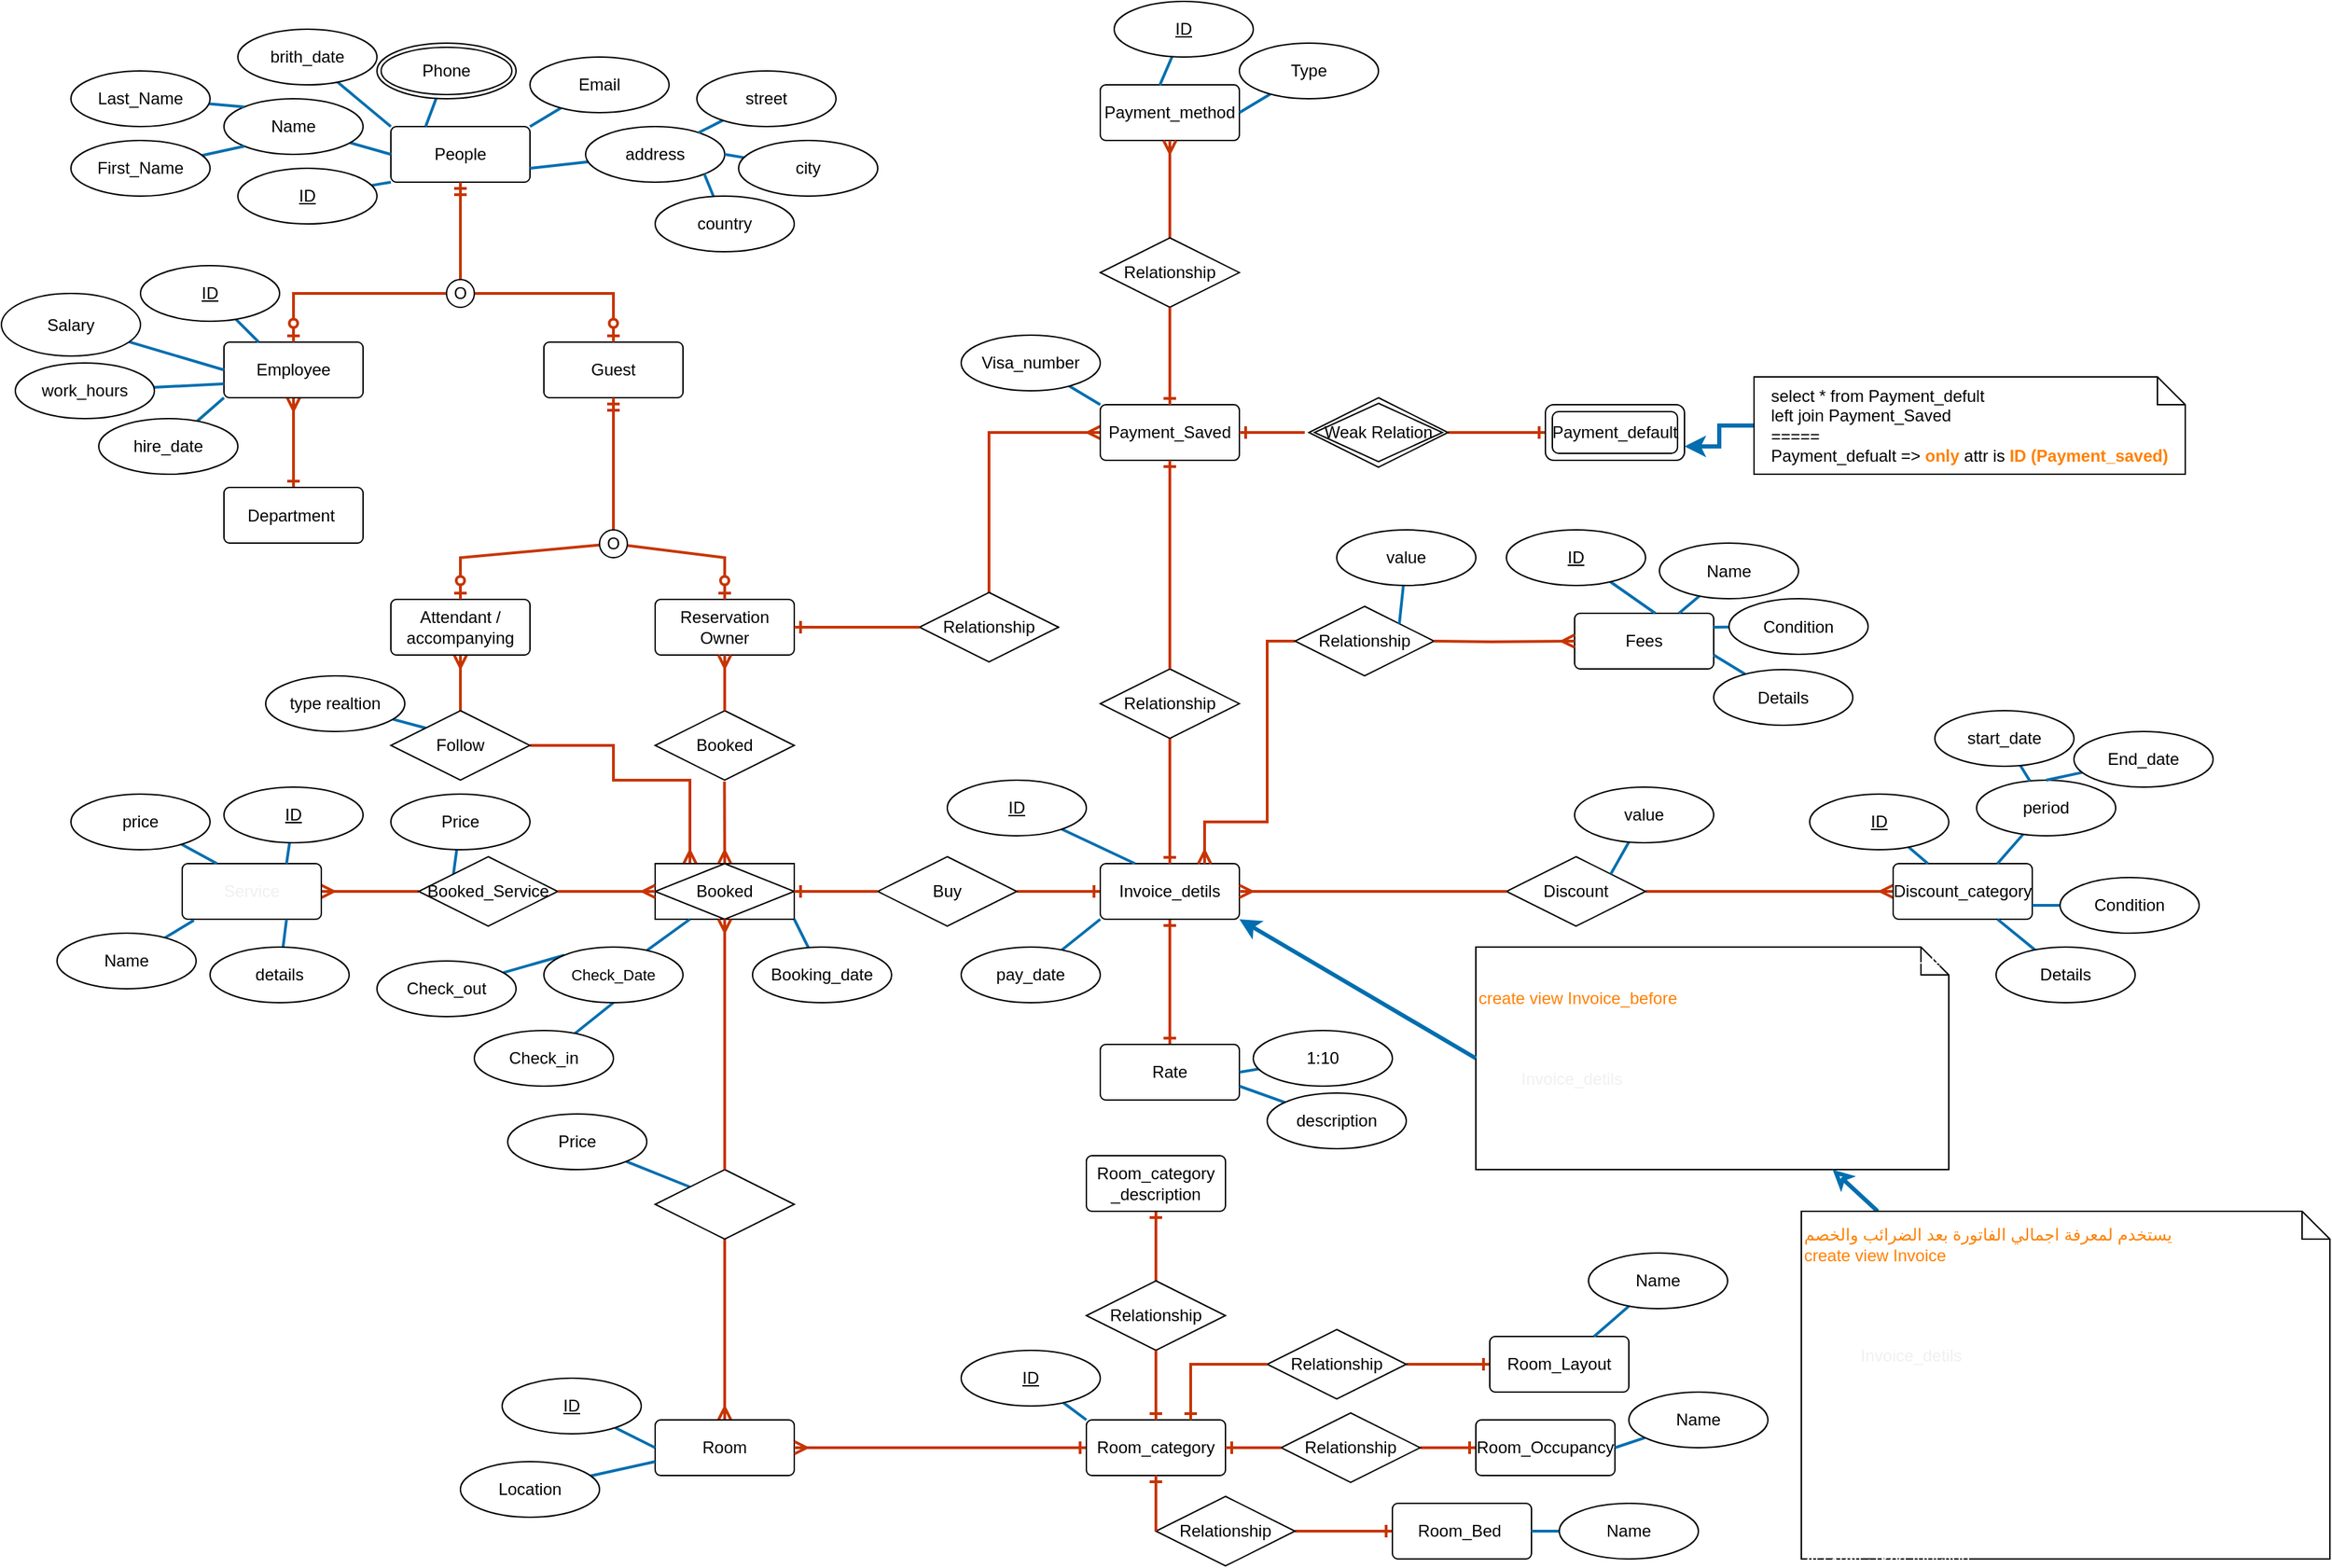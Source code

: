 <mxfile version="16.0.0" type="device"><diagram id="vI57GA5DAVUNBbkm47zr" name="Hotel"><mxGraphModel dx="1021" dy="641" grid="1" gridSize="10" guides="1" tooltips="1" connect="1" arrows="1" fold="1" page="1" pageScale="1" pageWidth="1654" pageHeight="1169" math="0" shadow="0"><root><mxCell id="0"/><mxCell id="1" parent="0"/><mxCell id="p1ACKnLT12sKT8vXGobS-59" value="People" style="rounded=1;arcSize=10;whiteSpace=wrap;html=1;align=center;fontFamily=Helvetica;fontSize=12;fontColor=default;strokeColor=default;fillColor=default;" parent="1" vertex="1"><mxGeometry x="330" y="120" width="100" height="40" as="geometry"/></mxCell><mxCell id="p1ACKnLT12sKT8vXGobS-60" value="Guest" style="rounded=1;arcSize=10;whiteSpace=wrap;html=1;align=center;fontFamily=Helvetica;fontSize=12;fontColor=default;strokeColor=default;fillColor=default;" parent="1" vertex="1"><mxGeometry x="440" y="275" width="100" height="40" as="geometry"/></mxCell><mxCell id="p1ACKnLT12sKT8vXGobS-169" style="edgeStyle=none;shape=connector;rounded=0;orthogonalLoop=1;jettySize=auto;html=1;labelBackgroundColor=default;fontFamily=Helvetica;fontSize=12;fontColor=#FF8000;startArrow=ERmany;startFill=0;endArrow=ERone;endFill=0;strokeColor=#C73500;strokeWidth=2;fillColor=#fa6800;" parent="1" source="p1ACKnLT12sKT8vXGobS-61" target="p1ACKnLT12sKT8vXGobS-168" edge="1"><mxGeometry relative="1" as="geometry"/></mxCell><mxCell id="p1ACKnLT12sKT8vXGobS-61" value="Employee" style="rounded=1;arcSize=10;whiteSpace=wrap;html=1;align=center;fontFamily=Helvetica;fontSize=12;fontColor=default;strokeColor=default;fillColor=default;" parent="1" vertex="1"><mxGeometry x="210" y="275" width="100" height="40" as="geometry"/></mxCell><mxCell id="p1ACKnLT12sKT8vXGobS-62" style="rounded=0;orthogonalLoop=1;jettySize=auto;html=1;endArrow=ERzeroToOne;endFill=0;fillColor=#fa6800;strokeColor=#C73500;strokeWidth=2;labelBackgroundColor=default;fontFamily=Helvetica;fontSize=12;fontColor=default;shape=connector;entryX=0.5;entryY=0;entryDx=0;entryDy=0;" parent="1" source="p1ACKnLT12sKT8vXGobS-65" target="p1ACKnLT12sKT8vXGobS-61" edge="1"><mxGeometry relative="1" as="geometry"><mxPoint x="300" y="275" as="targetPoint"/><Array as="points"><mxPoint x="260" y="240"/></Array></mxGeometry></mxCell><mxCell id="p1ACKnLT12sKT8vXGobS-63" style="edgeStyle=none;rounded=0;orthogonalLoop=1;jettySize=auto;html=1;endArrow=ERzeroToOne;endFill=0;fillColor=#fa6800;strokeColor=#C73500;strokeWidth=2;labelBackgroundColor=default;fontFamily=Helvetica;fontSize=12;fontColor=default;shape=connector;entryX=0.5;entryY=0;entryDx=0;entryDy=0;" parent="1" source="p1ACKnLT12sKT8vXGobS-65" target="p1ACKnLT12sKT8vXGobS-60" edge="1"><mxGeometry relative="1" as="geometry"><mxPoint x="500" y="290" as="targetPoint"/><Array as="points"><mxPoint x="490" y="240"/></Array></mxGeometry></mxCell><mxCell id="p1ACKnLT12sKT8vXGobS-64" style="edgeStyle=none;shape=connector;rounded=0;orthogonalLoop=1;jettySize=auto;html=1;labelBackgroundColor=default;fontFamily=Helvetica;fontSize=12;fontColor=default;endArrow=ERmandOne;endFill=0;strokeColor=#C73500;strokeWidth=2;fillColor=#fa6800;" parent="1" source="p1ACKnLT12sKT8vXGobS-65" target="p1ACKnLT12sKT8vXGobS-59" edge="1"><mxGeometry relative="1" as="geometry"/></mxCell><mxCell id="p1ACKnLT12sKT8vXGobS-65" value="O" style="ellipse;whiteSpace=wrap;html=1;aspect=fixed;fontFamily=Helvetica;fontSize=12;fontColor=default;strokeColor=default;fillColor=default;align=center;verticalAlign=middle;horizontal=1;" parent="1" vertex="1"><mxGeometry x="370" y="230" width="20" height="20" as="geometry"/></mxCell><mxCell id="p1ACKnLT12sKT8vXGobS-78" style="edgeStyle=none;shape=connector;rounded=0;orthogonalLoop=1;jettySize=auto;html=1;entryX=0.5;entryY=0;entryDx=0;entryDy=0;labelBackgroundColor=default;fontFamily=Helvetica;fontSize=12;fontColor=default;startArrow=none;startFill=0;endArrow=ERmany;endFill=0;strokeColor=#C73500;strokeWidth=2;fillColor=#fa6800;exitX=0.498;exitY=1.019;exitDx=0;exitDy=0;exitPerimeter=0;" parent="1" source="p1ACKnLT12sKT8vXGobS-88" target="p1ACKnLT12sKT8vXGobS-77" edge="1"><mxGeometry relative="1" as="geometry"/></mxCell><mxCell id="p1ACKnLT12sKT8vXGobS-142" style="edgeStyle=none;shape=connector;rounded=0;orthogonalLoop=1;jettySize=auto;html=1;entryX=0;entryY=0.5;entryDx=0;entryDy=0;labelBackgroundColor=default;fontFamily=Helvetica;fontSize=12;fontColor=default;startArrow=none;startFill=0;endArrow=ERmany;endFill=0;strokeColor=#C73500;strokeWidth=2;fillColor=#fa6800;exitX=1;exitY=0.5;exitDx=0;exitDy=0;" parent="1" source="p1ACKnLT12sKT8vXGobS-144" target="p1ACKnLT12sKT8vXGobS-139" edge="1"><mxGeometry relative="1" as="geometry"><Array as="points"><mxPoint x="760" y="480"/><mxPoint x="760" y="340"/></Array></mxGeometry></mxCell><mxCell id="p1ACKnLT12sKT8vXGobS-67" value="Reservation Owner" style="rounded=1;arcSize=10;whiteSpace=wrap;html=1;align=center;fontFamily=Helvetica;fontSize=12;fontColor=default;strokeColor=default;fillColor=default;" parent="1" vertex="1"><mxGeometry x="520" y="460" width="100" height="40" as="geometry"/></mxCell><mxCell id="p1ACKnLT12sKT8vXGobS-81" style="edgeStyle=none;shape=connector;rounded=0;orthogonalLoop=1;jettySize=auto;html=1;labelBackgroundColor=default;fontFamily=Helvetica;fontSize=12;fontColor=default;startArrow=ERmany;startFill=0;endArrow=none;endFill=0;strokeColor=#C73500;strokeWidth=2;fillColor=#fa6800;entryX=0.5;entryY=0;entryDx=0;entryDy=0;" parent="1" source="p1ACKnLT12sKT8vXGobS-68" target="mrTx13FWhD2hr1ZcwPyx-1" edge="1"><mxGeometry relative="1" as="geometry"><mxPoint x="280" y="530" as="targetPoint"/><Array as="points"/></mxGeometry></mxCell><mxCell id="p1ACKnLT12sKT8vXGobS-68" value="Attendant / accompanying" style="rounded=1;arcSize=10;whiteSpace=wrap;html=1;align=center;fontFamily=Helvetica;fontSize=12;fontColor=default;strokeColor=default;fillColor=default;" parent="1" vertex="1"><mxGeometry x="330" y="460" width="100" height="40" as="geometry"/></mxCell><mxCell id="p1ACKnLT12sKT8vXGobS-69" style="rounded=0;orthogonalLoop=1;jettySize=auto;html=1;endArrow=ERzeroToOne;endFill=0;fillColor=#fa6800;strokeColor=#C73500;strokeWidth=2;labelBackgroundColor=default;fontFamily=Helvetica;fontSize=12;fontColor=default;shape=connector;entryX=0.5;entryY=0;entryDx=0;entryDy=0;" parent="1" source="p1ACKnLT12sKT8vXGobS-72" target="p1ACKnLT12sKT8vXGobS-68" edge="1"><mxGeometry relative="1" as="geometry"><mxPoint x="430" y="460" as="targetPoint"/><Array as="points"><mxPoint x="380" y="430"/></Array></mxGeometry></mxCell><mxCell id="p1ACKnLT12sKT8vXGobS-70" style="edgeStyle=none;rounded=0;orthogonalLoop=1;jettySize=auto;html=1;endArrow=ERzeroToOne;endFill=0;fillColor=#fa6800;strokeColor=#C73500;strokeWidth=2;labelBackgroundColor=default;fontFamily=Helvetica;fontSize=12;fontColor=default;shape=connector;entryX=0.5;entryY=0;entryDx=0;entryDy=0;" parent="1" source="p1ACKnLT12sKT8vXGobS-72" target="p1ACKnLT12sKT8vXGobS-67" edge="1"><mxGeometry relative="1" as="geometry"><mxPoint x="570" y="460" as="targetPoint"/><Array as="points"><mxPoint x="570" y="430"/></Array></mxGeometry></mxCell><mxCell id="p1ACKnLT12sKT8vXGobS-71" style="edgeStyle=none;shape=connector;rounded=0;orthogonalLoop=1;jettySize=auto;html=1;labelBackgroundColor=default;fontFamily=Helvetica;fontSize=12;fontColor=default;endArrow=ERmandOne;endFill=0;strokeColor=#C73500;strokeWidth=2;fillColor=#fa6800;entryX=0.5;entryY=1;entryDx=0;entryDy=0;" parent="1" source="p1ACKnLT12sKT8vXGobS-72" target="p1ACKnLT12sKT8vXGobS-60" edge="1"><mxGeometry relative="1" as="geometry"><mxPoint x="510" y="390" as="targetPoint"/></mxGeometry></mxCell><mxCell id="p1ACKnLT12sKT8vXGobS-72" value="O" style="ellipse;whiteSpace=wrap;html=1;aspect=fixed;fontFamily=Helvetica;fontSize=12;fontColor=default;strokeColor=default;fillColor=default;verticalAlign=middle;align=center;" parent="1" vertex="1"><mxGeometry x="480" y="410" width="20" height="20" as="geometry"/></mxCell><mxCell id="p1ACKnLT12sKT8vXGobS-220" style="edgeStyle=none;shape=connector;rounded=0;orthogonalLoop=1;jettySize=auto;html=1;entryX=0.5;entryY=0;entryDx=0;entryDy=0;labelBackgroundColor=default;fontFamily=Helvetica;fontSize=12;fontColor=#FF8000;startArrow=none;startFill=0;endArrow=ERmany;endFill=0;strokeColor=#C73500;strokeWidth=2;fillColor=#fa6800;exitX=0.5;exitY=1;exitDx=0;exitDy=0;" parent="1" source="p1ACKnLT12sKT8vXGobS-225" target="p1ACKnLT12sKT8vXGobS-183" edge="1"><mxGeometry relative="1" as="geometry"><mxPoint x="570" y="860.0" as="sourcePoint"/></mxGeometry></mxCell><mxCell id="p1ACKnLT12sKT8vXGobS-103" style="edgeStyle=none;shape=connector;rounded=0;orthogonalLoop=1;jettySize=auto;html=1;labelBackgroundColor=default;fontFamily=Helvetica;fontSize=12;fontColor=default;startArrow=none;startFill=0;endArrow=ERone;endFill=0;strokeColor=#C73500;strokeWidth=2;fillColor=#fa6800;" parent="1" source="p1ACKnLT12sKT8vXGobS-104" target="p1ACKnLT12sKT8vXGobS-101" edge="1"><mxGeometry relative="1" as="geometry"/></mxCell><mxCell id="mrTx13FWhD2hr1ZcwPyx-2" style="edgeStyle=none;rounded=0;orthogonalLoop=1;jettySize=auto;html=1;entryX=1;entryY=0.5;entryDx=0;entryDy=0;labelBackgroundColor=default;fontFamily=Helvetica;fontSize=12;fontColor=#FFFFFF;startArrow=ERmany;startFill=0;endArrow=none;endFill=0;strokeColor=#C73500;strokeWidth=2;fillColor=#fa6800;exitX=0.25;exitY=0;exitDx=0;exitDy=0;" parent="1" source="p1ACKnLT12sKT8vXGobS-77" target="mrTx13FWhD2hr1ZcwPyx-1" edge="1"><mxGeometry relative="1" as="geometry"><Array as="points"><mxPoint x="545" y="590"/><mxPoint x="490" y="590"/><mxPoint x="490" y="565"/></Array></mxGeometry></mxCell><mxCell id="p1ACKnLT12sKT8vXGobS-77" value="Booked" style="shape=associativeEntity;whiteSpace=wrap;html=1;align=center;fontFamily=Helvetica;fontSize=12;fontColor=default;strokeColor=default;fillColor=default;" parent="1" vertex="1"><mxGeometry x="520" y="650" width="100" height="40" as="geometry"/></mxCell><mxCell id="p1ACKnLT12sKT8vXGobS-88" value="Booked" style="shape=rhombus;perimeter=rhombusPerimeter;whiteSpace=wrap;html=1;align=center;fontFamily=Helvetica;fontSize=12;fontColor=default;strokeColor=default;fillColor=default;" parent="1" vertex="1"><mxGeometry x="520" y="540" width="100" height="50" as="geometry"/></mxCell><mxCell id="p1ACKnLT12sKT8vXGobS-89" value="" style="edgeStyle=none;shape=connector;rounded=0;orthogonalLoop=1;jettySize=auto;html=1;entryX=0.5;entryY=0;entryDx=0;entryDy=0;labelBackgroundColor=default;fontFamily=Helvetica;fontSize=12;fontColor=default;startArrow=ERmany;startFill=0;endArrow=none;endFill=0;strokeColor=#C73500;strokeWidth=2;fillColor=#fa6800;" parent="1" source="p1ACKnLT12sKT8vXGobS-67" target="p1ACKnLT12sKT8vXGobS-88" edge="1"><mxGeometry relative="1" as="geometry"><mxPoint x="570" y="500" as="sourcePoint"/><mxPoint x="570" y="650" as="targetPoint"/></mxGeometry></mxCell><mxCell id="p1ACKnLT12sKT8vXGobS-90" style="edgeStyle=none;shape=connector;rounded=0;orthogonalLoop=1;jettySize=auto;html=1;labelBackgroundColor=default;fontFamily=Helvetica;fontSize=11;fontColor=default;endArrow=none;endFill=0;strokeColor=#006EAF;strokeWidth=2;fillColor=#1ba1e2;entryX=0;entryY=0;entryDx=0;entryDy=0;" parent="1" source="p1ACKnLT12sKT8vXGobS-91" target="mrTx13FWhD2hr1ZcwPyx-1" edge="1"><mxGeometry relative="1" as="geometry"><mxPoint x="535" y="630" as="targetPoint"/></mxGeometry></mxCell><mxCell id="p1ACKnLT12sKT8vXGobS-91" value="&lt;span style=&quot;font-size: 12px&quot;&gt;type realtion&lt;/span&gt;" style="ellipse;whiteSpace=wrap;html=1;align=center;fontFamily=Helvetica;fontSize=11;fontColor=default;strokeColor=default;fillColor=default;" parent="1" vertex="1"><mxGeometry x="240" y="515" width="100" height="40" as="geometry"/></mxCell><mxCell id="p1ACKnLT12sKT8vXGobS-227" style="edgeStyle=none;shape=connector;rounded=0;orthogonalLoop=1;jettySize=auto;html=1;entryX=1;entryY=0.5;entryDx=0;entryDy=0;labelBackgroundColor=default;fontFamily=Helvetica;fontSize=12;fontColor=#FF8000;startArrow=none;startFill=0;endArrow=ERmany;endFill=0;strokeColor=#C73500;strokeWidth=2;fillColor=#fa6800;exitX=0;exitY=0.5;exitDx=0;exitDy=0;" parent="1" source="DwVgV_HDbT9J_T5YfESA-5" target="p1ACKnLT12sKT8vXGobS-224" edge="1"><mxGeometry relative="1" as="geometry"/></mxCell><mxCell id="p1ACKnLT12sKT8vXGobS-171" style="edgeStyle=none;shape=connector;rounded=0;orthogonalLoop=1;jettySize=auto;html=1;labelBackgroundColor=default;fontFamily=Helvetica;fontSize=12;fontColor=#FF8000;startArrow=ERone;startFill=0;endArrow=ERone;endFill=0;strokeColor=#C73500;strokeWidth=2;fillColor=#fa6800;" parent="1" source="p1ACKnLT12sKT8vXGobS-101" target="p1ACKnLT12sKT8vXGobS-170" edge="1"><mxGeometry relative="1" as="geometry"/></mxCell><mxCell id="p1ACKnLT12sKT8vXGobS-101" value="Invoice_detils" style="rounded=1;arcSize=10;whiteSpace=wrap;html=1;align=center;fontFamily=Helvetica;fontSize=12;fontColor=default;strokeColor=default;fillColor=default;" parent="1" vertex="1"><mxGeometry x="840" y="650" width="100" height="40" as="geometry"/></mxCell><mxCell id="p1ACKnLT12sKT8vXGobS-131" style="edgeStyle=none;shape=connector;rounded=0;orthogonalLoop=1;jettySize=auto;html=1;entryX=0;entryY=0.5;entryDx=0;entryDy=0;labelBackgroundColor=default;fontFamily=Helvetica;fontSize=12;fontColor=default;startArrow=none;startFill=0;endArrow=ERmany;endFill=0;strokeColor=#C73500;strokeWidth=2;fillColor=#fa6800;" parent="1" source="p1ACKnLT12sKT8vXGobS-133" target="p1ACKnLT12sKT8vXGobS-119" edge="1"><mxGeometry relative="1" as="geometry"/></mxCell><mxCell id="p1ACKnLT12sKT8vXGobS-104" value="Buy" style="shape=rhombus;perimeter=rhombusPerimeter;whiteSpace=wrap;html=1;align=center;fontFamily=Helvetica;fontSize=12;fontColor=default;strokeColor=default;fillColor=default;" parent="1" vertex="1"><mxGeometry x="680" y="645" width="100" height="50" as="geometry"/></mxCell><mxCell id="p1ACKnLT12sKT8vXGobS-105" value="" style="edgeStyle=none;shape=connector;rounded=0;orthogonalLoop=1;jettySize=auto;html=1;labelBackgroundColor=default;fontFamily=Helvetica;fontSize=12;fontColor=default;startArrow=ERone;startFill=0;endArrow=none;endFill=0;strokeColor=#C73500;strokeWidth=2;fillColor=#fa6800;" parent="1" source="p1ACKnLT12sKT8vXGobS-77" target="p1ACKnLT12sKT8vXGobS-104" edge="1"><mxGeometry relative="1" as="geometry"><mxPoint x="620" y="670" as="sourcePoint"/><mxPoint x="840" y="670" as="targetPoint"/></mxGeometry></mxCell><mxCell id="p1ACKnLT12sKT8vXGobS-107" value="Payment_method" style="rounded=1;arcSize=10;whiteSpace=wrap;html=1;align=center;fontFamily=Helvetica;fontSize=12;fontColor=default;strokeColor=default;fillColor=default;" parent="1" vertex="1"><mxGeometry x="840" y="90" width="100" height="40" as="geometry"/></mxCell><mxCell id="p1ACKnLT12sKT8vXGobS-119" value="Discount_category" style="rounded=1;arcSize=10;whiteSpace=wrap;html=1;align=center;fontFamily=Helvetica;fontSize=12;fontColor=default;strokeColor=default;fillColor=default;" parent="1" vertex="1"><mxGeometry x="1410" y="650" width="100" height="40" as="geometry"/></mxCell><mxCell id="p1ACKnLT12sKT8vXGobS-124" style="edgeStyle=none;shape=connector;rounded=0;orthogonalLoop=1;jettySize=auto;html=1;labelBackgroundColor=default;fontFamily=Helvetica;fontSize=11;fontColor=default;endArrow=none;endFill=0;strokeColor=#006EAF;strokeWidth=2;fillColor=#1ba1e2;entryX=1;entryY=0.75;entryDx=0;entryDy=0;" parent="1" source="p1ACKnLT12sKT8vXGobS-125" target="p1ACKnLT12sKT8vXGobS-119" edge="1"><mxGeometry relative="1" as="geometry"><mxPoint x="1440" y="655" as="targetPoint"/></mxGeometry></mxCell><mxCell id="p1ACKnLT12sKT8vXGobS-125" value="&lt;span style=&quot;font-size: 12px&quot;&gt;Condition&lt;/span&gt;" style="ellipse;whiteSpace=wrap;html=1;align=center;fontFamily=Helvetica;fontSize=11;fontColor=default;strokeColor=default;fillColor=default;" parent="1" vertex="1"><mxGeometry x="1530" y="660" width="100" height="40" as="geometry"/></mxCell><mxCell id="p1ACKnLT12sKT8vXGobS-128" style="edgeStyle=none;shape=connector;rounded=0;orthogonalLoop=1;jettySize=auto;html=1;labelBackgroundColor=default;fontFamily=Helvetica;fontSize=11;fontColor=default;endArrow=none;endFill=0;strokeColor=#006EAF;strokeWidth=2;fillColor=#1ba1e2;entryX=0.75;entryY=1;entryDx=0;entryDy=0;" parent="1" source="p1ACKnLT12sKT8vXGobS-129" target="p1ACKnLT12sKT8vXGobS-119" edge="1"><mxGeometry relative="1" as="geometry"><mxPoint x="1530" y="690" as="targetPoint"/></mxGeometry></mxCell><mxCell id="p1ACKnLT12sKT8vXGobS-129" value="&lt;span style=&quot;font-size: 12px&quot;&gt;Details&lt;/span&gt;" style="ellipse;whiteSpace=wrap;html=1;align=center;fontFamily=Helvetica;fontSize=11;fontColor=default;strokeColor=default;fillColor=default;" parent="1" vertex="1"><mxGeometry x="1484" y="710" width="100" height="40" as="geometry"/></mxCell><mxCell id="p1ACKnLT12sKT8vXGobS-133" value="Discount" style="shape=rhombus;perimeter=rhombusPerimeter;whiteSpace=wrap;html=1;align=center;fontFamily=Helvetica;fontSize=12;fontColor=default;strokeColor=default;fillColor=default;" parent="1" vertex="1"><mxGeometry x="1132" y="645" width="100" height="50" as="geometry"/></mxCell><mxCell id="p1ACKnLT12sKT8vXGobS-134" value="" style="edgeStyle=none;shape=connector;rounded=0;orthogonalLoop=1;jettySize=auto;html=1;entryX=0;entryY=0.5;entryDx=0;entryDy=0;labelBackgroundColor=default;fontFamily=Helvetica;fontSize=12;fontColor=default;startArrow=ERmany;startFill=0;endArrow=none;endFill=0;strokeColor=#C73500;strokeWidth=2;fillColor=#fa6800;exitX=1;exitY=0.5;exitDx=0;exitDy=0;" parent="1" source="p1ACKnLT12sKT8vXGobS-101" target="p1ACKnLT12sKT8vXGobS-133" edge="1"><mxGeometry relative="1" as="geometry"><mxPoint x="1241.0" y="670" as="sourcePoint"/><mxPoint x="1480" y="670" as="targetPoint"/></mxGeometry></mxCell><mxCell id="p1ACKnLT12sKT8vXGobS-136" style="edgeStyle=none;shape=connector;rounded=0;orthogonalLoop=1;jettySize=auto;html=1;labelBackgroundColor=default;fontFamily=Helvetica;fontSize=11;fontColor=default;endArrow=none;endFill=0;strokeColor=#006EAF;strokeWidth=2;fillColor=#1ba1e2;entryX=0;entryY=0;entryDx=0;entryDy=0;" parent="1" source="p1ACKnLT12sKT8vXGobS-137" target="p1ACKnLT12sKT8vXGobS-139" edge="1"><mxGeometry relative="1" as="geometry"><mxPoint x="900" y="300" as="targetPoint"/></mxGeometry></mxCell><mxCell id="p1ACKnLT12sKT8vXGobS-137" value="&lt;span style=&quot;font-size: 12px&quot;&gt;Visa_number&lt;/span&gt;" style="ellipse;whiteSpace=wrap;html=1;align=center;fontFamily=Helvetica;fontSize=11;fontColor=default;strokeColor=default;fillColor=default;" parent="1" vertex="1"><mxGeometry x="740" y="270" width="100" height="40" as="geometry"/></mxCell><mxCell id="p1ACKnLT12sKT8vXGobS-143" style="edgeStyle=none;shape=connector;rounded=0;orthogonalLoop=1;jettySize=auto;html=1;labelBackgroundColor=default;fontFamily=Helvetica;fontSize=12;fontColor=default;startArrow=none;startFill=0;endArrow=ERone;endFill=0;strokeColor=#C73500;strokeWidth=2;fillColor=#fa6800;entryX=0;entryY=0.5;entryDx=0;entryDy=0;exitX=1;exitY=0.5;exitDx=0;exitDy=0;" parent="1" source="VJfP-_Y8YsUKhy8eOxxd-1" target="p1ACKnLT12sKT8vXGobS-158" edge="1"><mxGeometry relative="1" as="geometry"><mxPoint x="1140" y="340" as="targetPoint"/><mxPoint x="1100" y="340" as="sourcePoint"/></mxGeometry></mxCell><mxCell id="p1ACKnLT12sKT8vXGobS-155" style="edgeStyle=none;shape=connector;rounded=0;orthogonalLoop=1;jettySize=auto;html=1;labelBackgroundColor=default;fontFamily=Helvetica;fontSize=12;fontColor=default;startArrow=none;startFill=0;endArrow=ERmany;endFill=0;strokeColor=#C73500;strokeWidth=2;fillColor=#fa6800;" parent="1" source="p1ACKnLT12sKT8vXGobS-156" target="p1ACKnLT12sKT8vXGobS-107" edge="1"><mxGeometry relative="1" as="geometry"/></mxCell><mxCell id="p1ACKnLT12sKT8vXGobS-139" value="Payment_Saved" style="rounded=1;arcSize=10;whiteSpace=wrap;html=1;align=center;fontFamily=Helvetica;fontSize=12;fontColor=default;strokeColor=default;fillColor=default;" parent="1" vertex="1"><mxGeometry x="840" y="320" width="100" height="40" as="geometry"/></mxCell><mxCell id="p1ACKnLT12sKT8vXGobS-144" value="Relationship" style="shape=rhombus;perimeter=rhombusPerimeter;whiteSpace=wrap;html=1;align=center;fontFamily=Helvetica;fontSize=12;fontColor=default;strokeColor=default;fillColor=default;" parent="1" vertex="1"><mxGeometry x="710" y="455" width="100" height="50" as="geometry"/></mxCell><mxCell id="p1ACKnLT12sKT8vXGobS-145" value="" style="edgeStyle=none;shape=connector;rounded=0;orthogonalLoop=1;jettySize=auto;html=1;entryX=0;entryY=0.5;entryDx=0;entryDy=0;labelBackgroundColor=default;fontFamily=Helvetica;fontSize=12;fontColor=default;startArrow=ERone;startFill=0;endArrow=none;endFill=0;strokeColor=#C73500;strokeWidth=2;fillColor=#fa6800;exitX=1;exitY=0.5;exitDx=0;exitDy=0;" parent="1" source="p1ACKnLT12sKT8vXGobS-67" target="p1ACKnLT12sKT8vXGobS-144" edge="1"><mxGeometry relative="1" as="geometry"><mxPoint x="620" y="480" as="sourcePoint"/><mxPoint x="840" y="340" as="targetPoint"/><Array as="points"/></mxGeometry></mxCell><mxCell id="p1ACKnLT12sKT8vXGobS-147" value="" style="edgeStyle=none;shape=connector;rounded=0;orthogonalLoop=1;jettySize=auto;html=1;labelBackgroundColor=default;fontFamily=Helvetica;fontSize=12;fontColor=default;startArrow=ERone;startFill=0;endArrow=none;endFill=0;strokeColor=#C73500;strokeWidth=2;fillColor=#fa6800;entryX=-0.03;entryY=0.501;entryDx=0;entryDy=0;entryPerimeter=0;" parent="1" source="p1ACKnLT12sKT8vXGobS-139" target="VJfP-_Y8YsUKhy8eOxxd-1" edge="1"><mxGeometry relative="1" as="geometry"><mxPoint x="940" y="340" as="sourcePoint"/><mxPoint x="990" y="340" as="targetPoint"/></mxGeometry></mxCell><mxCell id="LPrqTILYjleBiJn5z4hf-2" style="edgeStyle=orthogonalEdgeStyle;rounded=0;orthogonalLoop=1;jettySize=auto;html=1;entryX=1;entryY=0.75;entryDx=0;entryDy=0;fillColor=#1ba1e2;strokeColor=#006EAF;strokeWidth=3;" parent="1" source="p1ACKnLT12sKT8vXGobS-152" target="p1ACKnLT12sKT8vXGobS-158" edge="1"><mxGeometry relative="1" as="geometry"/></mxCell><mxCell id="p1ACKnLT12sKT8vXGobS-152" value="&lt;blockquote style=&quot;margin: 0 0 0 40px ; border: none ; padding: 0px&quot;&gt;&lt;/blockquote&gt;&lt;span&gt;&lt;div style=&quot;text-align: left&quot;&gt;&lt;span style=&quot;text-align: center&quot;&gt;&lt;div style=&quot;text-align: left&quot;&gt;select * from Payment_defult&lt;/div&gt;&lt;/span&gt;&lt;span style=&quot;text-align: center&quot;&gt;&lt;div style=&quot;text-align: left&quot;&gt;left join Payment_Saved&lt;/div&gt;&lt;/span&gt;&lt;span style=&quot;text-align: center&quot;&gt;&lt;div style=&quot;text-align: left&quot;&gt;=====&lt;/div&gt;&lt;/span&gt;&lt;div&gt;Payment_defualt =&amp;gt;&amp;nbsp;&lt;font color=&quot;#ff8000&quot;&gt;&lt;b&gt;only&amp;nbsp;&lt;/b&gt;&lt;/font&gt;attr is&amp;nbsp;&lt;b&gt;&lt;font color=&quot;#ff8000&quot;&gt;ID (Payment_saved)&lt;/font&gt;&lt;/b&gt;&lt;/div&gt;&lt;/div&gt;&lt;/span&gt;" style="shape=note;size=20;whiteSpace=wrap;html=1;fontFamily=Helvetica;fontSize=12;fontColor=default;strokeColor=default;fillColor=default;" parent="1" vertex="1"><mxGeometry x="1310" y="300" width="310" height="70" as="geometry"/></mxCell><mxCell id="p1ACKnLT12sKT8vXGobS-156" value="Relationship" style="shape=rhombus;perimeter=rhombusPerimeter;whiteSpace=wrap;html=1;align=center;fontFamily=Helvetica;fontSize=12;fontColor=default;strokeColor=default;fillColor=default;" parent="1" vertex="1"><mxGeometry x="840" y="200" width="100" height="50" as="geometry"/></mxCell><mxCell id="p1ACKnLT12sKT8vXGobS-157" value="" style="edgeStyle=none;shape=connector;rounded=0;orthogonalLoop=1;jettySize=auto;html=1;labelBackgroundColor=default;fontFamily=Helvetica;fontSize=12;fontColor=default;startArrow=ERone;startFill=0;endArrow=none;endFill=0;strokeColor=#C73500;strokeWidth=2;fillColor=#fa6800;" parent="1" source="p1ACKnLT12sKT8vXGobS-139" target="p1ACKnLT12sKT8vXGobS-156" edge="1"><mxGeometry relative="1" as="geometry"><mxPoint x="890" y="320" as="sourcePoint"/><mxPoint x="890" y="130" as="targetPoint"/></mxGeometry></mxCell><mxCell id="p1ACKnLT12sKT8vXGobS-158" value="Payment_default" style="rounded=1;shape=ext;margin=3;double=1;whiteSpace=wrap;html=1;align=center;fontFamily=Helvetica;fontSize=12;fontColor=default;strokeColor=default;fillColor=default;" parent="1" vertex="1"><mxGeometry x="1160" y="320" width="100" height="40" as="geometry"/></mxCell><mxCell id="p1ACKnLT12sKT8vXGobS-163" style="edgeStyle=none;shape=connector;rounded=0;orthogonalLoop=1;jettySize=auto;html=1;labelBackgroundColor=default;fontFamily=Helvetica;fontSize=11;fontColor=default;endArrow=none;endFill=0;strokeColor=#006EAF;strokeWidth=2;fillColor=#1ba1e2;entryX=1;entryY=0.5;entryDx=0;entryDy=0;" parent="1" source="p1ACKnLT12sKT8vXGobS-164" target="p1ACKnLT12sKT8vXGobS-107" edge="1"><mxGeometry relative="1" as="geometry"><mxPoint x="950" y="120" as="targetPoint"/></mxGeometry></mxCell><mxCell id="p1ACKnLT12sKT8vXGobS-164" value="&lt;span style=&quot;font-size: 12px&quot;&gt;Type&lt;/span&gt;" style="ellipse;whiteSpace=wrap;html=1;align=center;fontFamily=Helvetica;fontSize=11;fontColor=default;strokeColor=default;fillColor=default;" parent="1" vertex="1"><mxGeometry x="940" y="60" width="100" height="40" as="geometry"/></mxCell><mxCell id="p1ACKnLT12sKT8vXGobS-165" style="edgeStyle=none;shape=connector;rounded=0;orthogonalLoop=1;jettySize=auto;html=1;labelBackgroundColor=default;fontFamily=Helvetica;fontSize=12;fontColor=default;endArrow=none;endFill=0;strokeColor=#006EAF;strokeWidth=2;fillColor=#1ba1e2;entryX=0.428;entryY=0.005;entryDx=0;entryDy=0;entryPerimeter=0;" parent="1" source="p1ACKnLT12sKT8vXGobS-166" target="p1ACKnLT12sKT8vXGobS-107" edge="1"><mxGeometry relative="1" as="geometry"><mxPoint x="870" y="70" as="targetPoint"/></mxGeometry></mxCell><mxCell id="p1ACKnLT12sKT8vXGobS-166" value="ID" style="ellipse;whiteSpace=wrap;html=1;align=center;fontStyle=4;fontFamily=Helvetica;fontSize=12;fontColor=default;strokeColor=default;fillColor=default;" parent="1" vertex="1"><mxGeometry x="850" y="30" width="100" height="40" as="geometry"/></mxCell><mxCell id="p1ACKnLT12sKT8vXGobS-168" value="Department&amp;nbsp;" style="rounded=1;arcSize=10;whiteSpace=wrap;html=1;align=center;fontFamily=Helvetica;fontSize=12;fontColor=default;strokeColor=default;fillColor=default;" parent="1" vertex="1"><mxGeometry x="210" y="379.5" width="100" height="40" as="geometry"/></mxCell><mxCell id="p1ACKnLT12sKT8vXGobS-170" value="Rate" style="rounded=1;arcSize=10;whiteSpace=wrap;html=1;align=center;fontFamily=Helvetica;fontSize=12;fontColor=default;strokeColor=default;fillColor=default;" parent="1" vertex="1"><mxGeometry x="840" y="780" width="100" height="40" as="geometry"/></mxCell><mxCell id="p1ACKnLT12sKT8vXGobS-178" style="edgeStyle=none;shape=connector;rounded=0;orthogonalLoop=1;jettySize=auto;html=1;labelBackgroundColor=default;fontFamily=Helvetica;fontSize=11;fontColor=default;endArrow=none;endFill=0;strokeColor=#006EAF;strokeWidth=2;fillColor=#1ba1e2;entryX=1;entryY=0.5;entryDx=0;entryDy=0;" parent="1" source="p1ACKnLT12sKT8vXGobS-179" target="p1ACKnLT12sKT8vXGobS-170" edge="1"><mxGeometry relative="1" as="geometry"><mxPoint x="1000" y="810" as="targetPoint"/></mxGeometry></mxCell><mxCell id="p1ACKnLT12sKT8vXGobS-179" value="&lt;span style=&quot;font-size: 12px&quot;&gt;1:10&lt;/span&gt;" style="ellipse;whiteSpace=wrap;html=1;align=center;fontFamily=Helvetica;fontSize=11;fontColor=default;strokeColor=default;fillColor=default;" parent="1" vertex="1"><mxGeometry x="950" y="770" width="100" height="40" as="geometry"/></mxCell><mxCell id="p1ACKnLT12sKT8vXGobS-181" style="edgeStyle=none;shape=connector;rounded=0;orthogonalLoop=1;jettySize=auto;html=1;labelBackgroundColor=default;fontFamily=Helvetica;fontSize=11;fontColor=default;endArrow=none;endFill=0;strokeColor=#006EAF;strokeWidth=2;fillColor=#1ba1e2;entryX=1;entryY=0.75;entryDx=0;entryDy=0;" parent="1" source="p1ACKnLT12sKT8vXGobS-182" target="p1ACKnLT12sKT8vXGobS-170" edge="1"><mxGeometry relative="1" as="geometry"><mxPoint x="780" y="840" as="targetPoint"/></mxGeometry></mxCell><mxCell id="p1ACKnLT12sKT8vXGobS-182" value="&lt;span style=&quot;font-size: 12px&quot;&gt;description&lt;/span&gt;&lt;span style=&quot;font-size: 12px&quot;&gt;&lt;br&gt;&lt;/span&gt;" style="ellipse;whiteSpace=wrap;html=1;align=center;fontFamily=Helvetica;fontSize=11;fontColor=default;strokeColor=default;fillColor=default;" parent="1" vertex="1"><mxGeometry x="960" y="815" width="100" height="40" as="geometry"/></mxCell><mxCell id="p1ACKnLT12sKT8vXGobS-183" value="Room" style="rounded=1;arcSize=10;whiteSpace=wrap;html=1;align=center;fontFamily=Helvetica;fontSize=12;fontColor=default;strokeColor=default;fillColor=default;" parent="1" vertex="1"><mxGeometry x="520" y="1050" width="100" height="40" as="geometry"/></mxCell><mxCell id="p1ACKnLT12sKT8vXGobS-193" style="edgeStyle=none;shape=connector;rounded=0;orthogonalLoop=1;jettySize=auto;html=1;entryX=0.5;entryY=1;entryDx=0;entryDy=0;labelBackgroundColor=default;fontFamily=Helvetica;fontSize=12;fontColor=#FF8000;startArrow=none;startFill=0;endArrow=ERone;endFill=0;strokeColor=#C73500;strokeWidth=2;fillColor=#fa6800;" parent="1" source="p1ACKnLT12sKT8vXGobS-194" target="p1ACKnLT12sKT8vXGobS-185" edge="1"><mxGeometry relative="1" as="geometry"/></mxCell><mxCell id="p1ACKnLT12sKT8vXGobS-197" style="edgeStyle=none;shape=connector;rounded=0;orthogonalLoop=1;jettySize=auto;html=1;entryX=0;entryY=0.5;entryDx=0;entryDy=0;labelBackgroundColor=default;fontFamily=Helvetica;fontSize=12;fontColor=#FF8000;startArrow=none;startFill=0;endArrow=ERone;endFill=0;strokeColor=#C73500;strokeWidth=2;fillColor=#fa6800;exitX=1;exitY=0.5;exitDx=0;exitDy=0;" parent="1" source="p1ACKnLT12sKT8vXGobS-204" target="p1ACKnLT12sKT8vXGobS-186" edge="1"><mxGeometry relative="1" as="geometry"/></mxCell><mxCell id="p1ACKnLT12sKT8vXGobS-198" style="edgeStyle=none;shape=connector;rounded=0;orthogonalLoop=1;jettySize=auto;html=1;entryX=0;entryY=0.5;entryDx=0;entryDy=0;labelBackgroundColor=default;fontFamily=Helvetica;fontSize=12;fontColor=#FF8000;startArrow=none;startFill=0;endArrow=ERone;endFill=0;strokeColor=#C73500;strokeWidth=2;fillColor=#fa6800;" parent="1" source="p1ACKnLT12sKT8vXGobS-202" target="p1ACKnLT12sKT8vXGobS-188" edge="1"><mxGeometry relative="1" as="geometry"><Array as="points"/></mxGeometry></mxCell><mxCell id="p1ACKnLT12sKT8vXGobS-210" style="edgeStyle=none;shape=connector;rounded=0;orthogonalLoop=1;jettySize=auto;html=1;entryX=0;entryY=0.5;entryDx=0;entryDy=0;labelBackgroundColor=default;fontFamily=Helvetica;fontSize=12;fontColor=#FF8000;startArrow=none;startFill=0;endArrow=ERone;endFill=0;strokeColor=#C73500;strokeWidth=2;fillColor=#fa6800;exitX=1;exitY=0.5;exitDx=0;exitDy=0;" parent="1" source="p1ACKnLT12sKT8vXGobS-211" target="p1ACKnLT12sKT8vXGobS-187" edge="1"><mxGeometry relative="1" as="geometry"/></mxCell><mxCell id="p1ACKnLT12sKT8vXGobS-219" style="edgeStyle=none;shape=connector;rounded=0;orthogonalLoop=1;jettySize=auto;html=1;entryX=1;entryY=0.5;entryDx=0;entryDy=0;labelBackgroundColor=default;fontFamily=Helvetica;fontSize=12;fontColor=#FF8000;startArrow=ERone;startFill=0;endArrow=ERmany;endFill=0;strokeColor=#C73500;strokeWidth=2;fillColor=#fa6800;" parent="1" source="p1ACKnLT12sKT8vXGobS-184" target="p1ACKnLT12sKT8vXGobS-183" edge="1"><mxGeometry relative="1" as="geometry"/></mxCell><mxCell id="p1ACKnLT12sKT8vXGobS-184" value="Room_category" style="rounded=1;arcSize=10;whiteSpace=wrap;html=1;align=center;fontFamily=Helvetica;fontSize=12;fontColor=default;strokeColor=default;fillColor=default;" parent="1" vertex="1"><mxGeometry x="830" y="1050" width="100" height="40" as="geometry"/></mxCell><mxCell id="p1ACKnLT12sKT8vXGobS-185" value="Room_category&lt;br&gt;_description" style="rounded=1;arcSize=10;whiteSpace=wrap;html=1;align=center;fontFamily=Helvetica;fontSize=12;fontColor=default;strokeColor=default;fillColor=default;" parent="1" vertex="1"><mxGeometry x="830" y="860" width="100" height="40" as="geometry"/></mxCell><mxCell id="p1ACKnLT12sKT8vXGobS-186" value="Room_Occupancy" style="rounded=1;arcSize=10;whiteSpace=wrap;html=1;align=center;fontFamily=Helvetica;fontSize=12;fontColor=default;strokeColor=default;fillColor=default;" parent="1" vertex="1"><mxGeometry x="1110" y="1050" width="100" height="40" as="geometry"/></mxCell><mxCell id="p1ACKnLT12sKT8vXGobS-187" value="Room_Bed&amp;nbsp;" style="rounded=1;arcSize=10;whiteSpace=wrap;html=1;align=center;fontFamily=Helvetica;fontSize=12;fontColor=default;strokeColor=default;fillColor=default;" parent="1" vertex="1"><mxGeometry x="1050" y="1110" width="100" height="40" as="geometry"/></mxCell><mxCell id="p1ACKnLT12sKT8vXGobS-188" value="Room_Layout" style="rounded=1;arcSize=10;whiteSpace=wrap;html=1;align=center;fontFamily=Helvetica;fontSize=12;fontColor=default;strokeColor=default;fillColor=default;" parent="1" vertex="1"><mxGeometry x="1120" y="990" width="100" height="40" as="geometry"/></mxCell><mxCell id="p1ACKnLT12sKT8vXGobS-194" value="Relationship" style="shape=rhombus;perimeter=rhombusPerimeter;whiteSpace=wrap;html=1;align=center;fontFamily=Helvetica;fontSize=12;fontColor=default;strokeColor=default;fillColor=default;" parent="1" vertex="1"><mxGeometry x="830" y="950" width="100" height="50" as="geometry"/></mxCell><mxCell id="p1ACKnLT12sKT8vXGobS-195" value="" style="edgeStyle=none;shape=connector;rounded=0;orthogonalLoop=1;jettySize=auto;html=1;entryX=0.5;entryY=1;entryDx=0;entryDy=0;labelBackgroundColor=default;fontFamily=Helvetica;fontSize=12;fontColor=#FF8000;startArrow=ERone;startFill=0;endArrow=none;endFill=0;strokeColor=#C73500;strokeWidth=2;fillColor=#fa6800;" parent="1" source="p1ACKnLT12sKT8vXGobS-184" target="p1ACKnLT12sKT8vXGobS-194" edge="1"><mxGeometry relative="1" as="geometry"><mxPoint x="880" y="1050" as="sourcePoint"/><mxPoint x="880" y="900" as="targetPoint"/></mxGeometry></mxCell><mxCell id="p1ACKnLT12sKT8vXGobS-202" value="Relationship" style="shape=rhombus;perimeter=rhombusPerimeter;whiteSpace=wrap;html=1;align=center;fontFamily=Helvetica;fontSize=12;fontColor=default;strokeColor=default;fillColor=default;" parent="1" vertex="1"><mxGeometry x="960" y="985" width="100" height="50" as="geometry"/></mxCell><mxCell id="p1ACKnLT12sKT8vXGobS-203" value="" style="edgeStyle=none;shape=connector;rounded=0;orthogonalLoop=1;jettySize=auto;html=1;entryX=0;entryY=0.5;entryDx=0;entryDy=0;labelBackgroundColor=default;fontFamily=Helvetica;fontSize=12;fontColor=#FF8000;startArrow=ERone;startFill=0;endArrow=none;endFill=0;strokeColor=#C73500;strokeWidth=2;fillColor=#fa6800;exitX=0.75;exitY=0;exitDx=0;exitDy=0;" parent="1" source="p1ACKnLT12sKT8vXGobS-184" target="p1ACKnLT12sKT8vXGobS-202" edge="1"><mxGeometry relative="1" as="geometry"><mxPoint x="930" y="1057.5" as="sourcePoint"/><mxPoint x="1120" y="1010" as="targetPoint"/><Array as="points"><mxPoint x="905" y="1010"/></Array></mxGeometry></mxCell><mxCell id="p1ACKnLT12sKT8vXGobS-204" value="Relationship" style="shape=rhombus;perimeter=rhombusPerimeter;whiteSpace=wrap;html=1;align=center;fontFamily=Helvetica;fontSize=12;fontColor=default;strokeColor=default;fillColor=default;" parent="1" vertex="1"><mxGeometry x="970" y="1045" width="100" height="50" as="geometry"/></mxCell><mxCell id="p1ACKnLT12sKT8vXGobS-205" value="" style="edgeStyle=none;shape=connector;rounded=0;orthogonalLoop=1;jettySize=auto;html=1;entryX=0;entryY=0.5;entryDx=0;entryDy=0;labelBackgroundColor=default;fontFamily=Helvetica;fontSize=12;fontColor=#FF8000;startArrow=ERone;startFill=0;endArrow=none;endFill=0;strokeColor=#C73500;strokeWidth=2;fillColor=#fa6800;exitX=1;exitY=0.5;exitDx=0;exitDy=0;" parent="1" source="p1ACKnLT12sKT8vXGobS-184" target="p1ACKnLT12sKT8vXGobS-204" edge="1"><mxGeometry relative="1" as="geometry"><mxPoint x="930" y="1070" as="sourcePoint"/><mxPoint x="1110" y="1070" as="targetPoint"/></mxGeometry></mxCell><mxCell id="p1ACKnLT12sKT8vXGobS-211" value="Relationship" style="shape=rhombus;perimeter=rhombusPerimeter;whiteSpace=wrap;html=1;align=center;fontFamily=Helvetica;fontSize=12;fontColor=default;strokeColor=default;fillColor=default;" parent="1" vertex="1"><mxGeometry x="880" y="1105" width="100" height="50" as="geometry"/></mxCell><mxCell id="p1ACKnLT12sKT8vXGobS-212" value="" style="edgeStyle=none;shape=connector;rounded=0;orthogonalLoop=1;jettySize=auto;html=1;entryX=0;entryY=0.5;entryDx=0;entryDy=0;labelBackgroundColor=default;fontFamily=Helvetica;fontSize=12;fontColor=#FF8000;startArrow=ERone;startFill=0;endArrow=none;endFill=0;strokeColor=#C73500;strokeWidth=2;fillColor=#fa6800;exitX=0.5;exitY=1;exitDx=0;exitDy=0;" parent="1" source="p1ACKnLT12sKT8vXGobS-184" target="p1ACKnLT12sKT8vXGobS-211" edge="1"><mxGeometry relative="1" as="geometry"><mxPoint x="880" y="1090" as="sourcePoint"/><mxPoint x="1050" y="1140" as="targetPoint"/></mxGeometry></mxCell><mxCell id="p1ACKnLT12sKT8vXGobS-213" style="edgeStyle=none;shape=connector;rounded=0;orthogonalLoop=1;jettySize=auto;html=1;labelBackgroundColor=default;fontFamily=Helvetica;fontSize=11;fontColor=default;endArrow=none;endFill=0;strokeColor=#006EAF;strokeWidth=2;fillColor=#1ba1e2;entryX=1;entryY=0.5;entryDx=0;entryDy=0;" parent="1" source="p1ACKnLT12sKT8vXGobS-214" target="p1ACKnLT12sKT8vXGobS-187" edge="1"><mxGeometry relative="1" as="geometry"><mxPoint x="1160" y="1165" as="targetPoint"/></mxGeometry></mxCell><mxCell id="p1ACKnLT12sKT8vXGobS-214" value="&lt;span style=&quot;font-size: 12px&quot;&gt;Name&lt;/span&gt;" style="ellipse;whiteSpace=wrap;html=1;align=center;fontFamily=Helvetica;fontSize=11;fontColor=default;strokeColor=default;fillColor=default;" parent="1" vertex="1"><mxGeometry x="1170" y="1110" width="100" height="40" as="geometry"/></mxCell><mxCell id="p1ACKnLT12sKT8vXGobS-215" style="edgeStyle=none;shape=connector;rounded=0;orthogonalLoop=1;jettySize=auto;html=1;labelBackgroundColor=default;fontFamily=Helvetica;fontSize=11;fontColor=default;endArrow=none;endFill=0;strokeColor=#006EAF;strokeWidth=2;fillColor=#1ba1e2;entryX=1;entryY=0.5;entryDx=0;entryDy=0;" parent="1" source="p1ACKnLT12sKT8vXGobS-216" target="p1ACKnLT12sKT8vXGobS-186" edge="1"><mxGeometry relative="1" as="geometry"><mxPoint x="1200" y="1075" as="targetPoint"/></mxGeometry></mxCell><mxCell id="p1ACKnLT12sKT8vXGobS-216" value="&lt;span style=&quot;font-size: 12px&quot;&gt;Name&lt;/span&gt;" style="ellipse;whiteSpace=wrap;html=1;align=center;fontFamily=Helvetica;fontSize=11;fontColor=default;strokeColor=default;fillColor=default;" parent="1" vertex="1"><mxGeometry x="1220" y="1030" width="100" height="40" as="geometry"/></mxCell><mxCell id="p1ACKnLT12sKT8vXGobS-217" style="edgeStyle=none;shape=connector;rounded=0;orthogonalLoop=1;jettySize=auto;html=1;labelBackgroundColor=default;fontFamily=Helvetica;fontSize=11;fontColor=default;endArrow=none;endFill=0;strokeColor=#006EAF;strokeWidth=2;fillColor=#1ba1e2;entryX=0.75;entryY=0;entryDx=0;entryDy=0;" parent="1" source="p1ACKnLT12sKT8vXGobS-218" target="p1ACKnLT12sKT8vXGobS-188" edge="1"><mxGeometry relative="1" as="geometry"><mxPoint x="1220" y="1000" as="targetPoint"/></mxGeometry></mxCell><mxCell id="p1ACKnLT12sKT8vXGobS-218" value="&lt;span style=&quot;font-size: 12px&quot;&gt;Name&lt;/span&gt;" style="ellipse;whiteSpace=wrap;html=1;align=center;fontFamily=Helvetica;fontSize=11;fontColor=default;strokeColor=default;fillColor=default;" parent="1" vertex="1"><mxGeometry x="1191" y="930" width="100" height="40" as="geometry"/></mxCell><mxCell id="p1ACKnLT12sKT8vXGobS-224" value="&lt;span style=&quot;color: rgb(240 , 240 , 240)&quot;&gt;Service&lt;/span&gt;" style="rounded=1;arcSize=10;whiteSpace=wrap;html=1;align=center;fontFamily=Helvetica;fontSize=12;fontColor=#FF8000;strokeColor=default;fillColor=default;" parent="1" vertex="1"><mxGeometry x="180" y="650" width="100" height="40" as="geometry"/></mxCell><mxCell id="p1ACKnLT12sKT8vXGobS-230" style="edgeStyle=none;shape=connector;rounded=0;orthogonalLoop=1;jettySize=auto;html=1;labelBackgroundColor=default;fontFamily=Helvetica;fontSize=12;fontColor=default;endArrow=none;endFill=0;strokeColor=#006EAF;strokeWidth=2;fillColor=#1ba1e2;entryX=0;entryY=0.5;entryDx=0;entryDy=0;" parent="1" source="p1ACKnLT12sKT8vXGobS-231" target="p1ACKnLT12sKT8vXGobS-183" edge="1"><mxGeometry relative="1" as="geometry"><mxPoint x="420" y="1060" as="targetPoint"/></mxGeometry></mxCell><mxCell id="p1ACKnLT12sKT8vXGobS-231" value="ID" style="ellipse;whiteSpace=wrap;html=1;align=center;fontStyle=4;fontFamily=Helvetica;fontSize=12;fontColor=default;strokeColor=default;fillColor=default;" parent="1" vertex="1"><mxGeometry x="410" y="1020" width="100" height="40" as="geometry"/></mxCell><mxCell id="p1ACKnLT12sKT8vXGobS-232" style="edgeStyle=none;shape=connector;rounded=0;orthogonalLoop=1;jettySize=auto;html=1;labelBackgroundColor=default;fontFamily=Helvetica;fontSize=12;fontColor=default;endArrow=none;endFill=0;strokeColor=#006EAF;strokeWidth=2;fillColor=#1ba1e2;" parent="1" source="p1ACKnLT12sKT8vXGobS-233" edge="1"><mxGeometry relative="1" as="geometry"><mxPoint x="830" y="1050" as="targetPoint"/></mxGeometry></mxCell><mxCell id="p1ACKnLT12sKT8vXGobS-233" value="ID" style="ellipse;whiteSpace=wrap;html=1;align=center;fontStyle=4;fontFamily=Helvetica;fontSize=12;fontColor=default;strokeColor=default;fillColor=default;" parent="1" vertex="1"><mxGeometry x="740" y="1000" width="100" height="40" as="geometry"/></mxCell><mxCell id="p1ACKnLT12sKT8vXGobS-238" style="edgeStyle=none;shape=connector;rounded=0;orthogonalLoop=1;jettySize=auto;html=1;labelBackgroundColor=default;fontFamily=Helvetica;fontSize=11;fontColor=default;endArrow=none;endFill=0;strokeColor=#006EAF;strokeWidth=2;fillColor=#1ba1e2;entryX=0.75;entryY=0;entryDx=0;entryDy=0;" parent="1" source="p1ACKnLT12sKT8vXGobS-239" target="p1ACKnLT12sKT8vXGobS-119" edge="1"><mxGeometry relative="1" as="geometry"><mxPoint x="1510" y="650" as="targetPoint"/></mxGeometry></mxCell><mxCell id="p1ACKnLT12sKT8vXGobS-239" value="&lt;span style=&quot;font-size: 12px&quot;&gt;period&lt;/span&gt;" style="ellipse;whiteSpace=wrap;html=1;align=center;fontFamily=Helvetica;fontSize=11;fontColor=default;strokeColor=default;fillColor=default;" parent="1" vertex="1"><mxGeometry x="1470" y="590" width="100" height="40" as="geometry"/></mxCell><mxCell id="p1ACKnLT12sKT8vXGobS-240" style="edgeStyle=none;shape=connector;rounded=0;orthogonalLoop=1;jettySize=auto;html=1;labelBackgroundColor=default;fontFamily=Helvetica;fontSize=12;fontColor=default;endArrow=none;endFill=0;strokeColor=#006EAF;strokeWidth=2;fillColor=#1ba1e2;" parent="1" source="p1ACKnLT12sKT8vXGobS-241" target="p1ACKnLT12sKT8vXGobS-239" edge="1"><mxGeometry relative="1" as="geometry"/></mxCell><mxCell id="p1ACKnLT12sKT8vXGobS-241" value="&lt;span style=&quot;font-size: 12px&quot;&gt;start_date&lt;/span&gt;" style="ellipse;whiteSpace=wrap;html=1;align=center;fontFamily=Helvetica;fontSize=11;fontColor=default;strokeColor=default;fillColor=default;" parent="1" vertex="1"><mxGeometry x="1440" y="540" width="100" height="40" as="geometry"/></mxCell><mxCell id="p1ACKnLT12sKT8vXGobS-242" style="edgeStyle=none;shape=connector;rounded=0;orthogonalLoop=1;jettySize=auto;html=1;entryX=0.5;entryY=0;entryDx=0;entryDy=0;labelBackgroundColor=default;fontFamily=Helvetica;fontSize=12;fontColor=default;endArrow=none;endFill=0;strokeColor=#006EAF;strokeWidth=2;fillColor=#1ba1e2;" parent="1" source="p1ACKnLT12sKT8vXGobS-243" target="p1ACKnLT12sKT8vXGobS-239" edge="1"><mxGeometry relative="1" as="geometry"/></mxCell><mxCell id="p1ACKnLT12sKT8vXGobS-243" value="&lt;span style=&quot;font-size: 12px&quot;&gt;End_date&lt;/span&gt;" style="ellipse;whiteSpace=wrap;html=1;align=center;fontFamily=Helvetica;fontSize=11;fontColor=default;strokeColor=default;fillColor=default;" parent="1" vertex="1"><mxGeometry x="1540" y="555" width="100" height="40" as="geometry"/></mxCell><mxCell id="p1ACKnLT12sKT8vXGobS-247" style="edgeStyle=none;shape=connector;rounded=0;orthogonalLoop=1;jettySize=auto;html=1;labelBackgroundColor=default;fontFamily=Helvetica;fontSize=12;fontColor=default;endArrow=none;endFill=0;strokeColor=#006EAF;strokeWidth=2;fillColor=#1ba1e2;entryX=0.25;entryY=0;entryDx=0;entryDy=0;" parent="1" source="p1ACKnLT12sKT8vXGobS-248" target="p1ACKnLT12sKT8vXGobS-119" edge="1"><mxGeometry relative="1" as="geometry"><mxPoint x="1390" y="625" as="targetPoint"/></mxGeometry></mxCell><mxCell id="p1ACKnLT12sKT8vXGobS-248" value="ID" style="ellipse;whiteSpace=wrap;html=1;align=center;fontStyle=4;fontFamily=Helvetica;fontSize=12;fontColor=default;strokeColor=default;fillColor=default;" parent="1" vertex="1"><mxGeometry x="1350" y="600" width="100" height="40" as="geometry"/></mxCell><mxCell id="p1ACKnLT12sKT8vXGobS-261" style="edgeStyle=none;shape=connector;rounded=0;orthogonalLoop=1;jettySize=auto;html=1;labelBackgroundColor=default;fontFamily=Helvetica;fontSize=12;fontColor=default;endArrow=none;endFill=0;strokeColor=#006EAF;strokeWidth=2;fillColor=#1ba1e2;entryX=0.25;entryY=0;entryDx=0;entryDy=0;" parent="1" source="p1ACKnLT12sKT8vXGobS-262" target="p1ACKnLT12sKT8vXGobS-101" edge="1"><mxGeometry relative="1" as="geometry"><mxPoint x="870" y="660" as="targetPoint"/></mxGeometry></mxCell><mxCell id="p1ACKnLT12sKT8vXGobS-262" value="ID" style="ellipse;whiteSpace=wrap;html=1;align=center;fontStyle=4;fontFamily=Helvetica;fontSize=12;fontColor=default;strokeColor=default;fillColor=default;" parent="1" vertex="1"><mxGeometry x="730" y="590" width="100" height="40" as="geometry"/></mxCell><mxCell id="p1ACKnLT12sKT8vXGobS-263" style="edgeStyle=none;shape=connector;rounded=0;orthogonalLoop=1;jettySize=auto;html=1;labelBackgroundColor=default;fontFamily=Helvetica;fontSize=11;fontColor=default;endArrow=none;endFill=0;strokeColor=#006EAF;strokeWidth=2;fillColor=#1ba1e2;entryX=0;entryY=1;entryDx=0;entryDy=0;" parent="1" source="p1ACKnLT12sKT8vXGobS-264" target="p1ACKnLT12sKT8vXGobS-101" edge="1"><mxGeometry relative="1" as="geometry"><mxPoint x="720" y="785" as="targetPoint"/></mxGeometry></mxCell><mxCell id="p1ACKnLT12sKT8vXGobS-264" value="&lt;span style=&quot;font-size: 12px&quot;&gt;pay_date&lt;/span&gt;" style="ellipse;whiteSpace=wrap;html=1;align=center;fontFamily=Helvetica;fontSize=11;fontColor=default;strokeColor=default;fillColor=default;" parent="1" vertex="1"><mxGeometry x="740" y="710" width="100" height="40" as="geometry"/></mxCell><mxCell id="VJfP-_Y8YsUKhy8eOxxd-1" value="Weak Relation" style="shape=rhombus;double=1;perimeter=rhombusPerimeter;whiteSpace=wrap;html=1;align=center;fontFamily=Helvetica;fontSize=12;fontColor=default;strokeColor=default;fillColor=default;" parent="1" vertex="1"><mxGeometry x="990" y="315" width="100" height="50" as="geometry"/></mxCell><mxCell id="DwVgV_HDbT9J_T5YfESA-1" style="edgeStyle=none;shape=connector;rounded=0;orthogonalLoop=1;jettySize=auto;html=1;labelBackgroundColor=default;fontFamily=Helvetica;fontSize=11;fontColor=default;endArrow=none;endFill=0;strokeColor=#006EAF;strokeWidth=2;fillColor=#1ba1e2;entryX=0;entryY=0;entryDx=0;entryDy=0;" parent="1" source="DwVgV_HDbT9J_T5YfESA-2" target="p1ACKnLT12sKT8vXGobS-225" edge="1"><mxGeometry relative="1" as="geometry"><mxPoint x="524" y="930" as="targetPoint"/></mxGeometry></mxCell><mxCell id="DwVgV_HDbT9J_T5YfESA-2" value="&lt;span style=&quot;font-size: 12px&quot;&gt;Price&lt;/span&gt;" style="ellipse;whiteSpace=wrap;html=1;align=center;fontFamily=Helvetica;fontSize=11;fontColor=default;" parent="1" vertex="1"><mxGeometry x="414" y="830" width="100" height="40" as="geometry"/></mxCell><mxCell id="DwVgV_HDbT9J_T5YfESA-3" style="edgeStyle=none;shape=connector;rounded=0;orthogonalLoop=1;jettySize=auto;html=1;labelBackgroundColor=default;fontFamily=Helvetica;fontSize=11;fontColor=default;endArrow=none;endFill=0;strokeColor=#006EAF;strokeWidth=2;fillColor=#1ba1e2;entryX=0;entryY=0;entryDx=0;entryDy=0;" parent="1" source="DwVgV_HDbT9J_T5YfESA-4" target="DwVgV_HDbT9J_T5YfESA-5" edge="1"><mxGeometry relative="1" as="geometry"><mxPoint x="175" y="572.5" as="targetPoint"/></mxGeometry></mxCell><mxCell id="DwVgV_HDbT9J_T5YfESA-4" value="&lt;span style=&quot;font-size: 12px&quot;&gt;Price&lt;/span&gt;" style="ellipse;whiteSpace=wrap;html=1;align=center;fontFamily=Helvetica;fontSize=11;fontColor=default;" parent="1" vertex="1"><mxGeometry x="330" y="600" width="100" height="40" as="geometry"/></mxCell><mxCell id="DwVgV_HDbT9J_T5YfESA-5" value="Booked_Service" style="shape=rhombus;perimeter=rhombusPerimeter;whiteSpace=wrap;html=1;align=center;fontFamily=Helvetica;fontSize=12;fontColor=default;strokeColor=default;fillColor=default;" parent="1" vertex="1"><mxGeometry x="350" y="645" width="100" height="50" as="geometry"/></mxCell><mxCell id="DwVgV_HDbT9J_T5YfESA-6" value="" style="edgeStyle=none;shape=connector;rounded=0;orthogonalLoop=1;jettySize=auto;html=1;entryX=1;entryY=0.5;entryDx=0;entryDy=0;labelBackgroundColor=default;fontFamily=Helvetica;fontSize=12;fontColor=#FF8000;startArrow=ERmany;startFill=0;endArrow=none;endFill=0;strokeColor=#C73500;strokeWidth=2;fillColor=#fa6800;exitX=0;exitY=0.5;exitDx=0;exitDy=0;" parent="1" source="p1ACKnLT12sKT8vXGobS-77" target="DwVgV_HDbT9J_T5YfESA-5" edge="1"><mxGeometry relative="1" as="geometry"><mxPoint x="240" y="655.0" as="sourcePoint"/><mxPoint x="240" y="510" as="targetPoint"/></mxGeometry></mxCell><mxCell id="c4pqNrszxdiPbwiaI_vn-12" style="edgeStyle=none;shape=connector;rounded=0;orthogonalLoop=1;jettySize=auto;html=1;entryX=0.75;entryY=0;entryDx=0;entryDy=0;labelBackgroundColor=default;fontFamily=Helvetica;fontSize=12;fontColor=#FF8000;startArrow=none;startFill=0;endArrow=ERmany;endFill=0;strokeColor=#C73500;strokeWidth=2;fillColor=#fa6800;exitX=0;exitY=0.5;exitDx=0;exitDy=0;" parent="1" source="c4pqNrszxdiPbwiaI_vn-17" target="p1ACKnLT12sKT8vXGobS-101" edge="1"><mxGeometry relative="1" as="geometry"><Array as="points"><mxPoint x="960" y="490"/><mxPoint x="960" y="620"/><mxPoint x="915" y="620"/></Array></mxGeometry></mxCell><mxCell id="c4pqNrszxdiPbwiaI_vn-1" value="Fees" style="rounded=1;arcSize=10;whiteSpace=wrap;html=1;align=center;fontFamily=Helvetica;fontSize=12;fontColor=default;strokeColor=default;fillColor=default;" parent="1" vertex="1"><mxGeometry x="1181" y="470" width="100" height="40" as="geometry"/></mxCell><mxCell id="c4pqNrszxdiPbwiaI_vn-3" style="edgeStyle=none;shape=connector;rounded=0;orthogonalLoop=1;jettySize=auto;html=1;labelBackgroundColor=default;fontFamily=Helvetica;fontSize=11;fontColor=default;endArrow=none;endFill=0;strokeColor=#006EAF;strokeWidth=2;fillColor=#1ba1e2;entryX=1;entryY=0.25;entryDx=0;entryDy=0;" parent="1" source="c4pqNrszxdiPbwiaI_vn-4" target="c4pqNrszxdiPbwiaI_vn-1" edge="1"><mxGeometry relative="1" as="geometry"><mxPoint x="1331" y="370" as="targetPoint"/></mxGeometry></mxCell><mxCell id="c4pqNrszxdiPbwiaI_vn-4" value="&lt;span style=&quot;font-size: 12px&quot;&gt;Condition&lt;/span&gt;" style="ellipse;whiteSpace=wrap;html=1;align=center;fontFamily=Helvetica;fontSize=11;fontColor=default;" parent="1" vertex="1"><mxGeometry x="1292" y="459.5" width="100" height="40" as="geometry"/></mxCell><mxCell id="c4pqNrszxdiPbwiaI_vn-7" style="edgeStyle=none;shape=connector;rounded=0;orthogonalLoop=1;jettySize=auto;html=1;labelBackgroundColor=default;fontFamily=Helvetica;fontSize=11;fontColor=default;endArrow=none;endFill=0;strokeColor=#006EAF;strokeWidth=2;fillColor=#1ba1e2;entryX=1;entryY=0.75;entryDx=0;entryDy=0;" parent="1" source="c4pqNrszxdiPbwiaI_vn-8" target="c4pqNrszxdiPbwiaI_vn-1" edge="1"><mxGeometry relative="1" as="geometry"><mxPoint x="1391" y="425" as="targetPoint"/></mxGeometry></mxCell><mxCell id="c4pqNrszxdiPbwiaI_vn-8" value="&lt;span style=&quot;font-size: 12px&quot;&gt;Details&lt;/span&gt;" style="ellipse;whiteSpace=wrap;html=1;align=center;fontFamily=Helvetica;fontSize=11;fontColor=default;" parent="1" vertex="1"><mxGeometry x="1281" y="510.5" width="100" height="40" as="geometry"/></mxCell><mxCell id="c4pqNrszxdiPbwiaI_vn-9" style="edgeStyle=none;shape=connector;rounded=0;orthogonalLoop=1;jettySize=auto;html=1;labelBackgroundColor=default;fontFamily=Helvetica;fontSize=12;fontColor=default;endArrow=none;endFill=0;strokeColor=#006EAF;strokeWidth=2;fillColor=#1ba1e2;entryX=0.58;entryY=0;entryDx=0;entryDy=0;entryPerimeter=0;" parent="1" source="c4pqNrszxdiPbwiaI_vn-10" target="c4pqNrszxdiPbwiaI_vn-1" edge="1"><mxGeometry relative="1" as="geometry"><mxPoint x="1231" y="340" as="targetPoint"/></mxGeometry></mxCell><mxCell id="c4pqNrszxdiPbwiaI_vn-10" value="ID" style="ellipse;whiteSpace=wrap;html=1;align=center;fontStyle=4;fontFamily=Helvetica;fontSize=12;fontColor=default;strokeColor=default;fillColor=default;" parent="1" vertex="1"><mxGeometry x="1132" y="410" width="100" height="40" as="geometry"/></mxCell><mxCell id="c4pqNrszxdiPbwiaI_vn-13" style="edgeStyle=none;shape=connector;rounded=0;orthogonalLoop=1;jettySize=auto;html=1;labelBackgroundColor=default;fontFamily=Helvetica;fontSize=11;fontColor=default;endArrow=none;endFill=0;strokeColor=#006EAF;strokeWidth=2;fillColor=#1ba1e2;entryX=0.75;entryY=0;entryDx=0;entryDy=0;" parent="1" source="c4pqNrszxdiPbwiaI_vn-14" target="c4pqNrszxdiPbwiaI_vn-1" edge="1"><mxGeometry relative="1" as="geometry"><mxPoint x="1322" y="580" as="targetPoint"/></mxGeometry></mxCell><mxCell id="c4pqNrszxdiPbwiaI_vn-14" value="&lt;span style=&quot;font-size: 12px&quot;&gt;Name&lt;/span&gt;" style="ellipse;whiteSpace=wrap;html=1;align=center;fontFamily=Helvetica;fontSize=11;fontColor=default;" parent="1" vertex="1"><mxGeometry x="1242" y="419.5" width="100" height="40" as="geometry"/></mxCell><mxCell id="c4pqNrszxdiPbwiaI_vn-17" value="Relationship" style="shape=rhombus;perimeter=rhombusPerimeter;whiteSpace=wrap;html=1;align=center;fontFamily=Helvetica;fontSize=12;fontColor=default;strokeColor=default;fillColor=default;" parent="1" vertex="1"><mxGeometry x="980" y="465" width="100" height="50" as="geometry"/></mxCell><mxCell id="c4pqNrszxdiPbwiaI_vn-18" value="" style="edgeStyle=none;shape=connector;rounded=0;orthogonalLoop=1;jettySize=auto;html=1;entryX=1;entryY=0.5;entryDx=0;entryDy=0;labelBackgroundColor=default;fontFamily=Helvetica;fontSize=12;fontColor=#FF8000;startArrow=ERmany;startFill=0;endArrow=none;endFill=0;strokeColor=#C73500;strokeWidth=2;fillColor=#fa6800;exitX=0;exitY=0.5;exitDx=0;exitDy=0;" parent="1" source="c4pqNrszxdiPbwiaI_vn-1" target="c4pqNrszxdiPbwiaI_vn-17" edge="1"><mxGeometry relative="1" as="geometry"><mxPoint x="1195.133" y="510" as="sourcePoint"/><mxPoint x="1121" y="514.5" as="targetPoint"/><Array as="points"><mxPoint x="1121" y="490.5"/></Array></mxGeometry></mxCell><mxCell id="c4pqNrszxdiPbwiaI_vn-22" style="edgeStyle=none;shape=connector;rounded=0;orthogonalLoop=1;jettySize=auto;html=1;labelBackgroundColor=default;fontFamily=Helvetica;fontSize=12;fontColor=#FF8000;startArrow=none;startFill=0;endArrow=ERone;endFill=0;strokeColor=#C73500;strokeWidth=2;fillColor=#fa6800;" parent="1" source="c4pqNrszxdiPbwiaI_vn-23" target="p1ACKnLT12sKT8vXGobS-101" edge="1"><mxGeometry relative="1" as="geometry"/></mxCell><mxCell id="c4pqNrszxdiPbwiaI_vn-23" value="Relationship" style="shape=rhombus;perimeter=rhombusPerimeter;whiteSpace=wrap;html=1;align=center;fontFamily=Helvetica;fontSize=12;fontColor=default;strokeColor=default;fillColor=default;" parent="1" vertex="1"><mxGeometry x="840" y="510" width="100" height="50" as="geometry"/></mxCell><mxCell id="c4pqNrszxdiPbwiaI_vn-24" value="" style="edgeStyle=none;shape=connector;rounded=0;orthogonalLoop=1;jettySize=auto;html=1;labelBackgroundColor=default;fontFamily=Helvetica;fontSize=12;fontColor=#FF8000;startArrow=ERone;startFill=0;endArrow=none;endFill=0;strokeColor=#C73500;strokeWidth=2;fillColor=#fa6800;exitX=0.5;exitY=1;exitDx=0;exitDy=0;" parent="1" source="p1ACKnLT12sKT8vXGobS-139" target="c4pqNrszxdiPbwiaI_vn-23" edge="1"><mxGeometry relative="1" as="geometry"><mxPoint x="890" y="509.5" as="sourcePoint"/><mxPoint x="890" y="650" as="targetPoint"/></mxGeometry></mxCell><mxCell id="c4pqNrszxdiPbwiaI_vn-25" value="&lt;font color=&quot;#ffffff&quot;&gt;يستخدم للوصول الي اجمالي الفاتورة قبل الخصم والضرائب لحساب الخصم والضرائب&amp;nbsp;&lt;/font&gt;&lt;br&gt;create view Invoice_before&lt;br&gt;&lt;font color=&quot;#ffffff&quot;&gt;select&amp;nbsp;&lt;br&gt;sum(&lt;/font&gt;&lt;span style=&quot;color: rgb(255 , 255 , 255) ; text-align: center&quot;&gt;Booked_Room.&lt;/span&gt;&lt;font color=&quot;#ffffff&quot;&gt;price) +&amp;nbsp;&lt;/font&gt;&lt;span style=&quot;color: rgb(255 , 255 , 255)&quot;&gt;sum(Booked_service_price)&lt;/span&gt;&lt;font color=&quot;#ffffff&quot;&gt;&lt;br&gt;&amp;nbsp;as&amp;nbsp; &quot;Total&quot;,&lt;br&gt;&lt;/font&gt;&lt;font color=&quot;#ffffff&quot;&gt;&amp;nbsp;from&amp;nbsp;&lt;/font&gt;&lt;span style=&quot;color: rgb(240 , 240 , 240) ; text-align: center&quot;&gt;Invoice_detils&lt;/span&gt;&lt;font color=&quot;#ffffff&quot;&gt;&lt;br&gt;Left join&amp;nbsp;&lt;span style=&quot;text-align: center&quot;&gt;Booked_Room&lt;br&gt;&lt;/span&gt;&lt;/font&gt;&lt;font color=&quot;#ffffff&quot;&gt;&lt;span style=&quot;text-align: center&quot;&gt;left join Booked_service&lt;br&gt;&lt;/span&gt;&lt;/font&gt;&lt;font color=&quot;#ffffff&quot;&gt;&lt;span style=&quot;text-align: center&quot;&gt;&amp;gt;&amp;gt;&amp;gt;&lt;br&gt;يفضل استخدام function&lt;br&gt;&lt;/span&gt;&lt;/font&gt;" style="shape=note;size=20;whiteSpace=wrap;html=1;fontFamily=Helvetica;fontSize=12;fontColor=#FF8000;align=left;" parent="1" vertex="1"><mxGeometry x="1110" y="710" width="340" height="160" as="geometry"/></mxCell><mxCell id="p1ACKnLT12sKT8vXGobS-225" value="&lt;span style=&quot;color: rgb(255 , 255 , 255)&quot;&gt;Booked_Room&lt;/span&gt;" style="shape=rhombus;perimeter=rhombusPerimeter;whiteSpace=wrap;html=1;align=center;fontFamily=Helvetica;fontSize=12;fontColor=default;strokeColor=default;fillColor=default;" parent="1" vertex="1"><mxGeometry x="520" y="870" width="100" height="50" as="geometry"/></mxCell><mxCell id="c4pqNrszxdiPbwiaI_vn-32" value="" style="edgeStyle=none;shape=connector;rounded=0;orthogonalLoop=1;jettySize=auto;html=1;entryX=0.5;entryY=0;entryDx=0;entryDy=0;labelBackgroundColor=default;fontFamily=Helvetica;fontSize=12;fontColor=#FF8000;startArrow=ERmany;startFill=0;endArrow=none;endFill=0;strokeColor=#C73500;strokeWidth=2;fillColor=#fa6800;" parent="1" target="p1ACKnLT12sKT8vXGobS-225" edge="1"><mxGeometry relative="1" as="geometry"><mxPoint x="570" y="690" as="sourcePoint"/><mxPoint x="570" y="1050.0" as="targetPoint"/></mxGeometry></mxCell><mxCell id="c4pqNrszxdiPbwiaI_vn-37" style="rounded=0;orthogonalLoop=1;jettySize=auto;html=1;fillColor=#1ba1e2;strokeColor=#006EAF;strokeWidth=3;exitX=0;exitY=0.5;exitDx=0;exitDy=0;exitPerimeter=0;entryX=1;entryY=1;entryDx=0;entryDy=0;" parent="1" source="c4pqNrszxdiPbwiaI_vn-25" target="p1ACKnLT12sKT8vXGobS-101" edge="1"><mxGeometry relative="1" as="geometry"><mxPoint x="1150" y="760" as="sourcePoint"/><mxPoint x="970" y="710" as="targetPoint"/></mxGeometry></mxCell><mxCell id="c4pqNrszxdiPbwiaI_vn-38" style="edgeStyle=none;shape=connector;rounded=0;orthogonalLoop=1;jettySize=auto;html=1;labelBackgroundColor=default;fontFamily=Helvetica;fontSize=11;fontColor=default;endArrow=none;endFill=0;strokeColor=#006EAF;strokeWidth=2;fillColor=#1ba1e2;entryX=1;entryY=0;entryDx=0;entryDy=0;" parent="1" source="c4pqNrszxdiPbwiaI_vn-39" target="p1ACKnLT12sKT8vXGobS-133" edge="1"><mxGeometry relative="1" as="geometry"><mxPoint x="1214.0" y="650" as="targetPoint"/></mxGeometry></mxCell><mxCell id="c4pqNrszxdiPbwiaI_vn-39" value="&lt;span style=&quot;font-size: 12px&quot;&gt;value&lt;/span&gt;" style="ellipse;whiteSpace=wrap;html=1;align=center;fontFamily=Helvetica;fontSize=11;fontColor=default;" parent="1" vertex="1"><mxGeometry x="1181" y="595" width="100" height="40" as="geometry"/></mxCell><mxCell id="c4pqNrszxdiPbwiaI_vn-43" style="edgeStyle=none;shape=connector;rounded=0;orthogonalLoop=1;jettySize=auto;html=1;labelBackgroundColor=default;fontFamily=Helvetica;fontSize=11;fontColor=default;endArrow=none;endFill=0;strokeColor=#006EAF;strokeWidth=2;fillColor=#1ba1e2;entryX=1;entryY=0;entryDx=0;entryDy=0;" parent="1" source="c4pqNrszxdiPbwiaI_vn-44" target="c4pqNrszxdiPbwiaI_vn-17" edge="1"><mxGeometry relative="1" as="geometry"><mxPoint x="1000" y="459.5" as="targetPoint"/></mxGeometry></mxCell><mxCell id="c4pqNrszxdiPbwiaI_vn-44" value="&lt;span style=&quot;font-size: 12px&quot;&gt;value&lt;/span&gt;" style="ellipse;whiteSpace=wrap;html=1;align=center;fontFamily=Helvetica;fontSize=11;fontColor=default;" parent="1" vertex="1"><mxGeometry x="1010" y="410" width="100" height="40" as="geometry"/></mxCell><mxCell id="c4pqNrszxdiPbwiaI_vn-47" style="edgeStyle=none;rounded=0;orthogonalLoop=1;jettySize=auto;html=1;labelBackgroundColor=default;fontFamily=Helvetica;fontSize=11;fontColor=default;startArrow=none;startFill=0;endArrow=classic;endFill=0;strokeColor=#006EAF;strokeWidth=3;fillColor=#1ba1e2;" parent="1" source="c4pqNrszxdiPbwiaI_vn-46" target="c4pqNrszxdiPbwiaI_vn-25" edge="1"><mxGeometry relative="1" as="geometry"/></mxCell><mxCell id="c4pqNrszxdiPbwiaI_vn-46" value="&lt;br&gt;يستخدم لمعرفة اجمالي الفاتورة بعد الضرائب والخصم&lt;br&gt;create view Invoice&lt;br&gt;&lt;font color=&quot;#ffffff&quot;&gt;select&amp;nbsp;&lt;br&gt;sum(&lt;/font&gt;&lt;span style=&quot;color: rgb(255 , 255 , 255) ; text-align: center&quot;&gt;Booked_Room.&lt;/span&gt;&lt;font color=&quot;#ffffff&quot;&gt;price) +&amp;nbsp;&lt;/font&gt;&lt;span style=&quot;color: rgb(255 , 255 , 255)&quot;&gt;sum(Booked_service_price)&amp;nbsp;&lt;/span&gt;&lt;font color=&quot;#ffffff&quot;&gt;as &quot;price&quot;,&lt;br&gt;sum(Discount.value) as &quot;Discount&quot;,&lt;br&gt;&lt;/font&gt;&lt;span style=&quot;color: rgb(255 , 255 , 255)&quot;&gt;sum(Fees.value)&amp;nbsp; &amp;nbsp;&lt;/span&gt;&lt;span style=&quot;color: rgb(255 , 255 , 255)&quot;&gt;as &quot;Fees&quot;&lt;/span&gt;&lt;font color=&quot;#ffffff&quot;&gt;&lt;br&gt;&amp;nbsp; &amp;nbsp; from&amp;nbsp;&lt;/font&gt;&lt;span style=&quot;color: rgb(240 , 240 , 240) ; text-align: center&quot;&gt;Invoice_detils&lt;/span&gt;&lt;font color=&quot;#ffffff&quot;&gt;&lt;br&gt;Left join&amp;nbsp;&lt;span style=&quot;text-align: center&quot;&gt;Booked_Room&lt;br&gt;&lt;/span&gt;&lt;/font&gt;&lt;font color=&quot;#ffffff&quot;&gt;&lt;span style=&quot;text-align: center&quot;&gt;left join Booked_service&lt;br&gt;left&amp;nbsp; join Discount&amp;nbsp;&amp;nbsp;&lt;br&gt;left join Fees&lt;br&gt;&lt;/span&gt;&lt;/font&gt;&lt;font color=&quot;#ffffff&quot;&gt;&lt;span style=&quot;text-align: center&quot;&gt;&amp;gt;&amp;gt;&amp;gt;&lt;br&gt;if Discount null ???&lt;br&gt;يجب اضافة&amp;nbsp; if else&amp;nbsp;&lt;br&gt;للتعامل مع العمليات الحسابية عند وجود null&lt;br&gt;&amp;gt;&amp;gt;&amp;gt;&lt;br&gt;&lt;/span&gt;&lt;/font&gt;&lt;span style=&quot;color: rgb(255 , 255 , 255) ; text-align: center&quot;&gt;يفضل استخدام function&lt;/span&gt;&lt;font color=&quot;#ffffff&quot;&gt;&lt;span style=&quot;text-align: center&quot;&gt;&lt;br&gt;&lt;/span&gt;&lt;/font&gt;" style="shape=note;size=20;whiteSpace=wrap;html=1;fontFamily=Helvetica;fontSize=12;fontColor=#FF8000;align=left;" parent="1" vertex="1"><mxGeometry x="1344" y="900" width="380" height="250" as="geometry"/></mxCell><mxCell id="V_efTmGFuIO1s_t-rnDl-7" style="edgeStyle=none;shape=connector;rounded=0;orthogonalLoop=1;jettySize=auto;html=1;labelBackgroundColor=default;fontFamily=Helvetica;fontSize=12;fontColor=default;endArrow=none;endFill=0;strokeColor=#006EAF;strokeWidth=2;fillColor=#1ba1e2;entryX=0;entryY=0;entryDx=0;entryDy=0;" parent="1" source="V_efTmGFuIO1s_t-rnDl-8" target="V_efTmGFuIO1s_t-rnDl-12" edge="1"><mxGeometry relative="1" as="geometry"><mxPoint x="393" y="770" as="targetPoint"/></mxGeometry></mxCell><mxCell id="V_efTmGFuIO1s_t-rnDl-8" value="&lt;span style=&quot;font-size: 12px&quot;&gt;Check_out&lt;/span&gt;" style="ellipse;whiteSpace=wrap;html=1;align=center;fontFamily=Helvetica;fontSize=11;fontColor=default;" parent="1" vertex="1"><mxGeometry x="320" y="720" width="100" height="40" as="geometry"/></mxCell><mxCell id="V_efTmGFuIO1s_t-rnDl-9" style="edgeStyle=none;shape=connector;rounded=0;orthogonalLoop=1;jettySize=auto;html=1;entryX=0.5;entryY=1;entryDx=0;entryDy=0;labelBackgroundColor=default;fontFamily=Helvetica;fontSize=12;fontColor=default;endArrow=none;endFill=0;strokeColor=#006EAF;strokeWidth=2;fillColor=#1ba1e2;" parent="1" source="V_efTmGFuIO1s_t-rnDl-10" target="V_efTmGFuIO1s_t-rnDl-12" edge="1"><mxGeometry relative="1" as="geometry"><mxPoint x="440" y="790" as="targetPoint"/></mxGeometry></mxCell><mxCell id="V_efTmGFuIO1s_t-rnDl-10" value="&lt;span style=&quot;font-size: 12px&quot;&gt;Check_in&lt;/span&gt;" style="ellipse;whiteSpace=wrap;html=1;align=center;fontFamily=Helvetica;fontSize=11;fontColor=default;" parent="1" vertex="1"><mxGeometry x="390" y="770" width="100" height="40" as="geometry"/></mxCell><mxCell id="V_efTmGFuIO1s_t-rnDl-11" style="edgeStyle=none;shape=connector;rounded=0;orthogonalLoop=1;jettySize=auto;html=1;labelBackgroundColor=default;fontFamily=Helvetica;fontSize=12;fontColor=default;endArrow=none;endFill=0;strokeColor=#006EAF;strokeWidth=2;fillColor=#1ba1e2;entryX=0.25;entryY=1;entryDx=0;entryDy=0;" parent="1" source="V_efTmGFuIO1s_t-rnDl-12" target="p1ACKnLT12sKT8vXGobS-77" edge="1"><mxGeometry relative="1" as="geometry"><mxPoint x="320" y="840" as="targetPoint"/></mxGeometry></mxCell><mxCell id="V_efTmGFuIO1s_t-rnDl-12" value="Check_Date" style="ellipse;whiteSpace=wrap;html=1;align=center;fontFamily=Helvetica;fontSize=11;fontColor=default;" parent="1" vertex="1"><mxGeometry x="440" y="710" width="100" height="40" as="geometry"/></mxCell><mxCell id="V_efTmGFuIO1s_t-rnDl-13" style="edgeStyle=none;shape=connector;rounded=0;orthogonalLoop=1;jettySize=auto;html=1;labelBackgroundColor=default;fontFamily=Helvetica;fontSize=11;fontColor=default;endArrow=none;endFill=0;strokeColor=#006EAF;strokeWidth=2;fillColor=#1ba1e2;entryX=1;entryY=1;entryDx=0;entryDy=0;" parent="1" source="V_efTmGFuIO1s_t-rnDl-14" target="p1ACKnLT12sKT8vXGobS-77" edge="1"><mxGeometry relative="1" as="geometry"><mxPoint x="600" y="810" as="targetPoint"/></mxGeometry></mxCell><mxCell id="V_efTmGFuIO1s_t-rnDl-14" value="&lt;span style=&quot;font-size: 12px&quot;&gt;Booking_date&lt;/span&gt;" style="ellipse;whiteSpace=wrap;html=1;align=center;fontFamily=Helvetica;fontSize=11;fontColor=default;" parent="1" vertex="1"><mxGeometry x="590" y="710" width="100" height="40" as="geometry"/></mxCell><mxCell id="V_efTmGFuIO1s_t-rnDl-21" style="edgeStyle=none;shape=connector;rounded=0;orthogonalLoop=1;jettySize=auto;html=1;labelBackgroundColor=default;fontFamily=Helvetica;fontSize=11;fontColor=default;endArrow=none;endFill=0;strokeColor=#006EAF;strokeWidth=2;fillColor=#1ba1e2;entryX=0;entryY=0.5;entryDx=0;entryDy=0;" parent="1" source="V_efTmGFuIO1s_t-rnDl-22" target="p1ACKnLT12sKT8vXGobS-59" edge="1"><mxGeometry relative="1" as="geometry"><mxPoint x="160" y="160" as="targetPoint"/></mxGeometry></mxCell><mxCell id="V_efTmGFuIO1s_t-rnDl-22" value="&lt;span style=&quot;font-size: 12px&quot;&gt;Name&lt;/span&gt;" style="ellipse;whiteSpace=wrap;html=1;align=center;fontFamily=Helvetica;fontSize=11;fontColor=default;" parent="1" vertex="1"><mxGeometry x="210" y="100" width="100" height="40" as="geometry"/></mxCell><mxCell id="V_efTmGFuIO1s_t-rnDl-23" style="edgeStyle=none;shape=connector;rounded=0;orthogonalLoop=1;jettySize=auto;html=1;labelBackgroundColor=default;fontFamily=Helvetica;fontSize=12;fontColor=default;endArrow=none;endFill=0;strokeColor=#006EAF;strokeWidth=2;fillColor=#1ba1e2;entryX=0;entryY=0;entryDx=0;entryDy=0;" parent="1" source="V_efTmGFuIO1s_t-rnDl-24" target="V_efTmGFuIO1s_t-rnDl-22" edge="1"><mxGeometry relative="1" as="geometry"/></mxCell><mxCell id="V_efTmGFuIO1s_t-rnDl-24" value="&lt;span style=&quot;font-size: 12px&quot;&gt;Last_Name&lt;/span&gt;" style="ellipse;whiteSpace=wrap;html=1;align=center;fontFamily=Helvetica;fontSize=11;fontColor=default;" parent="1" vertex="1"><mxGeometry x="100" y="80" width="100" height="40" as="geometry"/></mxCell><mxCell id="V_efTmGFuIO1s_t-rnDl-25" style="edgeStyle=none;shape=connector;rounded=0;orthogonalLoop=1;jettySize=auto;html=1;entryX=0;entryY=1;entryDx=0;entryDy=0;labelBackgroundColor=default;fontFamily=Helvetica;fontSize=12;fontColor=default;endArrow=none;endFill=0;strokeColor=#006EAF;strokeWidth=2;fillColor=#1ba1e2;" parent="1" source="V_efTmGFuIO1s_t-rnDl-26" target="V_efTmGFuIO1s_t-rnDl-22" edge="1"><mxGeometry relative="1" as="geometry"/></mxCell><mxCell id="V_efTmGFuIO1s_t-rnDl-26" value="&lt;span style=&quot;font-size: 12px&quot;&gt;First_Name&lt;/span&gt;" style="ellipse;whiteSpace=wrap;html=1;align=center;fontFamily=Helvetica;fontSize=11;fontColor=default;" parent="1" vertex="1"><mxGeometry x="100" y="130" width="100" height="40" as="geometry"/></mxCell><mxCell id="V_efTmGFuIO1s_t-rnDl-27" style="edgeStyle=none;shape=connector;rounded=0;orthogonalLoop=1;jettySize=auto;html=1;labelBackgroundColor=default;fontFamily=Helvetica;fontSize=11;fontColor=default;endArrow=none;endFill=0;strokeColor=#006EAF;strokeWidth=2;fillColor=#1ba1e2;entryX=0;entryY=0;entryDx=0;entryDy=0;" parent="1" source="V_efTmGFuIO1s_t-rnDl-28" target="p1ACKnLT12sKT8vXGobS-59" edge="1"><mxGeometry relative="1" as="geometry"><mxPoint x="334" y="115" as="targetPoint"/></mxGeometry></mxCell><mxCell id="V_efTmGFuIO1s_t-rnDl-28" value="&lt;span style=&quot;font-size: 12px&quot;&gt;brith_date&lt;/span&gt;" style="ellipse;whiteSpace=wrap;html=1;align=center;fontFamily=Helvetica;fontSize=11;fontColor=default;" parent="1" vertex="1"><mxGeometry x="220" y="50" width="100" height="40" as="geometry"/></mxCell><mxCell id="V_efTmGFuIO1s_t-rnDl-29" style="edgeStyle=none;shape=connector;rounded=0;orthogonalLoop=1;jettySize=auto;html=1;labelBackgroundColor=default;fontFamily=Helvetica;fontSize=12;fontColor=default;endArrow=none;endFill=0;strokeColor=#006EAF;strokeWidth=2;fillColor=#1ba1e2;entryX=0.25;entryY=0;entryDx=0;entryDy=0;" parent="1" source="V_efTmGFuIO1s_t-rnDl-30" target="p1ACKnLT12sKT8vXGobS-59" edge="1"><mxGeometry relative="1" as="geometry"><mxPoint x="360" y="110" as="targetPoint"/></mxGeometry></mxCell><mxCell id="V_efTmGFuIO1s_t-rnDl-30" value="Phone" style="ellipse;shape=doubleEllipse;margin=3;whiteSpace=wrap;html=1;align=center;fontFamily=Helvetica;fontSize=12;fontColor=default;strokeColor=default;fillColor=default;" parent="1" vertex="1"><mxGeometry x="320" y="60" width="100" height="40" as="geometry"/></mxCell><mxCell id="V_efTmGFuIO1s_t-rnDl-31" style="edgeStyle=none;shape=connector;rounded=0;orthogonalLoop=1;jettySize=auto;html=1;labelBackgroundColor=default;fontFamily=Helvetica;fontSize=11;fontColor=default;endArrow=none;endFill=0;strokeColor=#006EAF;strokeWidth=2;fillColor=#1ba1e2;entryX=1;entryY=0;entryDx=0;entryDy=0;" parent="1" source="V_efTmGFuIO1s_t-rnDl-32" target="p1ACKnLT12sKT8vXGobS-59" edge="1"><mxGeometry relative="1" as="geometry"><mxPoint x="490" y="150" as="targetPoint"/></mxGeometry></mxCell><mxCell id="V_efTmGFuIO1s_t-rnDl-32" value="&lt;span style=&quot;font-size: 12px&quot;&gt;Email&lt;/span&gt;" style="ellipse;whiteSpace=wrap;html=1;align=center;fontFamily=Helvetica;fontSize=11;fontColor=default;" parent="1" vertex="1"><mxGeometry x="430" y="70" width="100" height="40" as="geometry"/></mxCell><mxCell id="V_efTmGFuIO1s_t-rnDl-33" style="edgeStyle=none;shape=connector;rounded=0;orthogonalLoop=1;jettySize=auto;html=1;labelBackgroundColor=default;fontFamily=Helvetica;fontSize=11;fontColor=default;endArrow=none;endFill=0;strokeColor=#006EAF;strokeWidth=2;fillColor=#1ba1e2;entryX=1;entryY=0.75;entryDx=0;entryDy=0;" parent="1" source="V_efTmGFuIO1s_t-rnDl-34" target="p1ACKnLT12sKT8vXGobS-59" edge="1"><mxGeometry relative="1" as="geometry"><mxPoint x="530" y="170" as="targetPoint"/></mxGeometry></mxCell><mxCell id="V_efTmGFuIO1s_t-rnDl-34" value="&lt;span style=&quot;font-size: 12px&quot;&gt;address&lt;/span&gt;" style="ellipse;whiteSpace=wrap;html=1;align=center;fontFamily=Helvetica;fontSize=11;fontColor=default;" parent="1" vertex="1"><mxGeometry x="470" y="120" width="100" height="40" as="geometry"/></mxCell><mxCell id="V_efTmGFuIO1s_t-rnDl-35" style="edgeStyle=none;shape=connector;rounded=0;orthogonalLoop=1;jettySize=auto;html=1;labelBackgroundColor=default;fontFamily=Helvetica;fontSize=12;fontColor=default;endArrow=none;endFill=0;strokeColor=#006EAF;strokeWidth=2;fillColor=#1ba1e2;" parent="1" source="V_efTmGFuIO1s_t-rnDl-36" target="V_efTmGFuIO1s_t-rnDl-34" edge="1"><mxGeometry relative="1" as="geometry"/></mxCell><mxCell id="V_efTmGFuIO1s_t-rnDl-36" value="&lt;span style=&quot;font-size: 12px&quot;&gt;street&lt;/span&gt;" style="ellipse;whiteSpace=wrap;html=1;align=center;fontFamily=Helvetica;fontSize=11;fontColor=default;" parent="1" vertex="1"><mxGeometry x="550" y="80" width="100" height="40" as="geometry"/></mxCell><mxCell id="V_efTmGFuIO1s_t-rnDl-37" style="edgeStyle=none;shape=connector;rounded=0;orthogonalLoop=1;jettySize=auto;html=1;entryX=1;entryY=0.5;entryDx=0;entryDy=0;labelBackgroundColor=default;fontFamily=Helvetica;fontSize=12;fontColor=default;endArrow=none;endFill=0;strokeColor=#006EAF;strokeWidth=2;fillColor=#1ba1e2;" parent="1" source="V_efTmGFuIO1s_t-rnDl-38" target="V_efTmGFuIO1s_t-rnDl-34" edge="1"><mxGeometry relative="1" as="geometry"/></mxCell><mxCell id="V_efTmGFuIO1s_t-rnDl-38" value="&lt;span style=&quot;font-size: 12px&quot;&gt;city&lt;/span&gt;" style="ellipse;whiteSpace=wrap;html=1;align=center;fontFamily=Helvetica;fontSize=11;fontColor=default;" parent="1" vertex="1"><mxGeometry x="580" y="130" width="100" height="40" as="geometry"/></mxCell><mxCell id="V_efTmGFuIO1s_t-rnDl-39" style="edgeStyle=none;shape=connector;rounded=0;orthogonalLoop=1;jettySize=auto;html=1;labelBackgroundColor=default;fontFamily=Helvetica;fontSize=11;fontColor=default;endArrow=none;endFill=0;strokeColor=#006EAF;strokeWidth=2;fillColor=#1ba1e2;entryX=1;entryY=1;entryDx=0;entryDy=0;" parent="1" source="V_efTmGFuIO1s_t-rnDl-40" target="V_efTmGFuIO1s_t-rnDl-34" edge="1"><mxGeometry relative="1" as="geometry"><mxPoint x="520" y="270" as="targetPoint"/></mxGeometry></mxCell><mxCell id="V_efTmGFuIO1s_t-rnDl-40" value="&lt;span style=&quot;font-size: 12px&quot;&gt;country&lt;/span&gt;" style="ellipse;whiteSpace=wrap;html=1;align=center;fontFamily=Helvetica;fontSize=11;fontColor=default;" parent="1" vertex="1"><mxGeometry x="520" y="170" width="100" height="40" as="geometry"/></mxCell><mxCell id="V_efTmGFuIO1s_t-rnDl-41" style="edgeStyle=none;shape=connector;rounded=0;orthogonalLoop=1;jettySize=auto;html=1;labelBackgroundColor=default;fontFamily=Helvetica;fontSize=11;fontColor=default;endArrow=none;endFill=0;strokeColor=#006EAF;strokeWidth=2;fillColor=#1ba1e2;entryX=0.25;entryY=0;entryDx=0;entryDy=0;" parent="1" source="V_efTmGFuIO1s_t-rnDl-42" target="p1ACKnLT12sKT8vXGobS-61" edge="1"><mxGeometry relative="1" as="geometry"><mxPoint x="150" y="270" as="targetPoint"/></mxGeometry></mxCell><mxCell id="V_efTmGFuIO1s_t-rnDl-42" value="&lt;span style=&quot;font-size: 12px&quot;&gt;ID&lt;/span&gt;" style="ellipse;whiteSpace=wrap;html=1;align=center;fontStyle=4;fontFamily=Helvetica;fontSize=12;fontColor=default;strokeColor=default;fillColor=default;" parent="1" vertex="1"><mxGeometry x="150" y="220" width="100" height="40" as="geometry"/></mxCell><mxCell id="V_efTmGFuIO1s_t-rnDl-43" style="edgeStyle=none;shape=connector;rounded=0;orthogonalLoop=1;jettySize=auto;html=1;labelBackgroundColor=default;fontFamily=Helvetica;fontSize=11;fontColor=default;endArrow=none;endFill=0;strokeColor=#006EAF;strokeWidth=2;fillColor=#1ba1e2;entryX=0;entryY=0.5;entryDx=0;entryDy=0;" parent="1" source="V_efTmGFuIO1s_t-rnDl-44" target="p1ACKnLT12sKT8vXGobS-61" edge="1"><mxGeometry relative="1" as="geometry"><mxPoint x="110" y="395" as="targetPoint"/></mxGeometry></mxCell><mxCell id="V_efTmGFuIO1s_t-rnDl-44" value="&lt;span style=&quot;font-size: 12px&quot;&gt;Salary&lt;/span&gt;" style="ellipse;whiteSpace=wrap;html=1;align=center;fontFamily=Helvetica;fontSize=11;fontColor=default;" parent="1" vertex="1"><mxGeometry x="50" y="240" width="100" height="45" as="geometry"/></mxCell><mxCell id="V_efTmGFuIO1s_t-rnDl-45" style="edgeStyle=none;shape=connector;rounded=0;orthogonalLoop=1;jettySize=auto;html=1;labelBackgroundColor=default;fontFamily=Helvetica;fontSize=11;fontColor=default;endArrow=none;endFill=0;strokeColor=#006EAF;strokeWidth=2;fillColor=#1ba1e2;entryX=0;entryY=0.75;entryDx=0;entryDy=0;" parent="1" source="V_efTmGFuIO1s_t-rnDl-46" target="p1ACKnLT12sKT8vXGobS-61" edge="1"><mxGeometry relative="1" as="geometry"><mxPoint x="50" y="370" as="targetPoint"/></mxGeometry></mxCell><mxCell id="V_efTmGFuIO1s_t-rnDl-46" value="&lt;span style=&quot;font-size: 12px&quot;&gt;work_hours&lt;/span&gt;" style="ellipse;whiteSpace=wrap;html=1;align=center;fontFamily=Helvetica;fontSize=11;fontColor=default;" parent="1" vertex="1"><mxGeometry x="60" y="290" width="100" height="40" as="geometry"/></mxCell><mxCell id="V_efTmGFuIO1s_t-rnDl-47" style="edgeStyle=none;shape=connector;rounded=0;orthogonalLoop=1;jettySize=auto;html=1;labelBackgroundColor=default;fontFamily=Helvetica;fontSize=11;fontColor=default;endArrow=none;endFill=0;strokeColor=#006EAF;strokeWidth=2;fillColor=#1ba1e2;entryX=0;entryY=1;entryDx=0;entryDy=0;" parent="1" source="V_efTmGFuIO1s_t-rnDl-48" target="p1ACKnLT12sKT8vXGobS-61" edge="1"><mxGeometry relative="1" as="geometry"><mxPoint x="70" y="435" as="targetPoint"/></mxGeometry></mxCell><mxCell id="V_efTmGFuIO1s_t-rnDl-48" value="&lt;span style=&quot;font-size: 12px&quot;&gt;hire_date&lt;/span&gt;" style="ellipse;whiteSpace=wrap;html=1;align=center;fontFamily=Helvetica;fontSize=11;fontColor=default;" parent="1" vertex="1"><mxGeometry x="120" y="330" width="100" height="40" as="geometry"/></mxCell><mxCell id="V_efTmGFuIO1s_t-rnDl-50" style="edgeStyle=none;shape=connector;rounded=0;orthogonalLoop=1;jettySize=auto;html=1;labelBackgroundColor=default;fontFamily=Helvetica;fontSize=12;fontColor=default;endArrow=none;endFill=0;strokeColor=#006EAF;strokeWidth=2;fillColor=#1ba1e2;entryX=0;entryY=1;entryDx=0;entryDy=0;" parent="1" source="V_efTmGFuIO1s_t-rnDl-51" target="p1ACKnLT12sKT8vXGobS-59" edge="1"><mxGeometry relative="1" as="geometry"><mxPoint x="230" y="210" as="targetPoint"/></mxGeometry></mxCell><mxCell id="V_efTmGFuIO1s_t-rnDl-51" value="ID" style="ellipse;whiteSpace=wrap;html=1;align=center;fontStyle=4;fontFamily=Helvetica;fontSize=12;fontColor=default;strokeColor=default;fillColor=default;" parent="1" vertex="1"><mxGeometry x="220" y="150" width="100" height="40" as="geometry"/></mxCell><mxCell id="mrTx13FWhD2hr1ZcwPyx-1" value="Follow" style="shape=rhombus;perimeter=rhombusPerimeter;whiteSpace=wrap;html=1;align=center;fontFamily=Helvetica;fontSize=12;fontColor=default;strokeColor=default;fillColor=default;" parent="1" vertex="1"><mxGeometry x="330" y="540" width="100" height="50" as="geometry"/></mxCell><mxCell id="ryGIp1ZSXIuuPtPE75Qs-1" style="edgeStyle=none;shape=connector;rounded=0;orthogonalLoop=1;jettySize=auto;html=1;labelBackgroundColor=default;fontFamily=Helvetica;fontSize=11;fontColor=default;endArrow=none;endFill=0;strokeColor=#006EAF;strokeWidth=2;fillColor=#1ba1e2;entryX=0;entryY=0.75;entryDx=0;entryDy=0;" parent="1" source="ryGIp1ZSXIuuPtPE75Qs-2" target="p1ACKnLT12sKT8vXGobS-183" edge="1"><mxGeometry relative="1" as="geometry"><mxPoint x="300" y="1140" as="targetPoint"/></mxGeometry></mxCell><mxCell id="ryGIp1ZSXIuuPtPE75Qs-2" value="&lt;span style=&quot;font-size: 12px&quot;&gt;Location&lt;/span&gt;" style="ellipse;whiteSpace=wrap;html=1;align=center;fontFamily=Helvetica;fontSize=11;fontColor=default;" parent="1" vertex="1"><mxGeometry x="380" y="1080" width="100" height="40" as="geometry"/></mxCell><mxCell id="Nm7uL4mAHOIPRFMHBSBN-1" style="edgeStyle=none;shape=connector;rounded=0;orthogonalLoop=1;jettySize=auto;html=1;labelBackgroundColor=default;fontFamily=Helvetica;fontSize=12;fontColor=default;endArrow=none;endFill=0;strokeColor=#006EAF;strokeWidth=2;fillColor=#1ba1e2;entryX=0.75;entryY=0;entryDx=0;entryDy=0;" edge="1" source="Nm7uL4mAHOIPRFMHBSBN-2" parent="1" target="p1ACKnLT12sKT8vXGobS-224"><mxGeometry relative="1" as="geometry"><mxPoint x="150" y="630" as="targetPoint"/></mxGeometry></mxCell><mxCell id="Nm7uL4mAHOIPRFMHBSBN-2" value="ID" style="ellipse;whiteSpace=wrap;html=1;align=center;fontStyle=4;fontFamily=Helvetica;fontSize=12;fontColor=default;strokeColor=default;fillColor=default;" vertex="1" parent="1"><mxGeometry x="210" y="595" width="100" height="40" as="geometry"/></mxCell><mxCell id="Nm7uL4mAHOIPRFMHBSBN-3" style="edgeStyle=none;shape=connector;rounded=0;orthogonalLoop=1;jettySize=auto;html=1;labelBackgroundColor=default;fontFamily=Helvetica;fontSize=11;fontColor=default;endArrow=none;endFill=0;strokeColor=#006EAF;strokeWidth=2;fillColor=#1ba1e2;entryX=0.75;entryY=1;entryDx=0;entryDy=0;" edge="1" source="Nm7uL4mAHOIPRFMHBSBN-4" parent="1" target="p1ACKnLT12sKT8vXGobS-224"><mxGeometry relative="1" as="geometry"><mxPoint x="150" y="800" as="targetPoint"/></mxGeometry></mxCell><mxCell id="Nm7uL4mAHOIPRFMHBSBN-4" value="&lt;span style=&quot;font-size: 12px&quot;&gt;details&lt;/span&gt;" style="ellipse;whiteSpace=wrap;html=1;align=center;fontFamily=Helvetica;fontSize=11;fontColor=default;" vertex="1" parent="1"><mxGeometry x="200" y="710" width="100" height="40" as="geometry"/></mxCell><mxCell id="Nm7uL4mAHOIPRFMHBSBN-5" style="edgeStyle=none;shape=connector;rounded=0;orthogonalLoop=1;jettySize=auto;html=1;labelBackgroundColor=default;fontFamily=Helvetica;fontSize=11;fontColor=default;endArrow=none;endFill=0;strokeColor=#006EAF;strokeWidth=2;fillColor=#1ba1e2;entryX=0.25;entryY=0;entryDx=0;entryDy=0;" edge="1" source="Nm7uL4mAHOIPRFMHBSBN-6" parent="1" target="p1ACKnLT12sKT8vXGobS-224"><mxGeometry relative="1" as="geometry"><mxPoint x="80" y="680" as="targetPoint"/></mxGeometry></mxCell><mxCell id="Nm7uL4mAHOIPRFMHBSBN-6" value="&lt;span style=&quot;font-size: 12px&quot;&gt;price&lt;/span&gt;" style="ellipse;whiteSpace=wrap;html=1;align=center;fontFamily=Helvetica;fontSize=11;fontColor=default;" vertex="1" parent="1"><mxGeometry x="100" y="600" width="100" height="40" as="geometry"/></mxCell><mxCell id="Nm7uL4mAHOIPRFMHBSBN-8" style="edgeStyle=none;shape=connector;rounded=0;orthogonalLoop=1;jettySize=auto;html=1;labelBackgroundColor=default;fontFamily=Helvetica;fontSize=11;fontColor=default;endArrow=none;endFill=0;strokeColor=#006EAF;strokeWidth=2;fillColor=#1ba1e2;entryX=0.084;entryY=1.019;entryDx=0;entryDy=0;entryPerimeter=0;" edge="1" source="Nm7uL4mAHOIPRFMHBSBN-9" parent="1" target="p1ACKnLT12sKT8vXGobS-224"><mxGeometry relative="1" as="geometry"><mxPoint x="50" y="760" as="targetPoint"/></mxGeometry></mxCell><mxCell id="Nm7uL4mAHOIPRFMHBSBN-9" value="&lt;span style=&quot;font-size: 12px&quot;&gt;Name&lt;/span&gt;" style="ellipse;whiteSpace=wrap;html=1;align=center;fontFamily=Helvetica;fontSize=11;fontColor=default;" vertex="1" parent="1"><mxGeometry x="90" y="700" width="100" height="40" as="geometry"/></mxCell></root></mxGraphModel></diagram></mxfile>